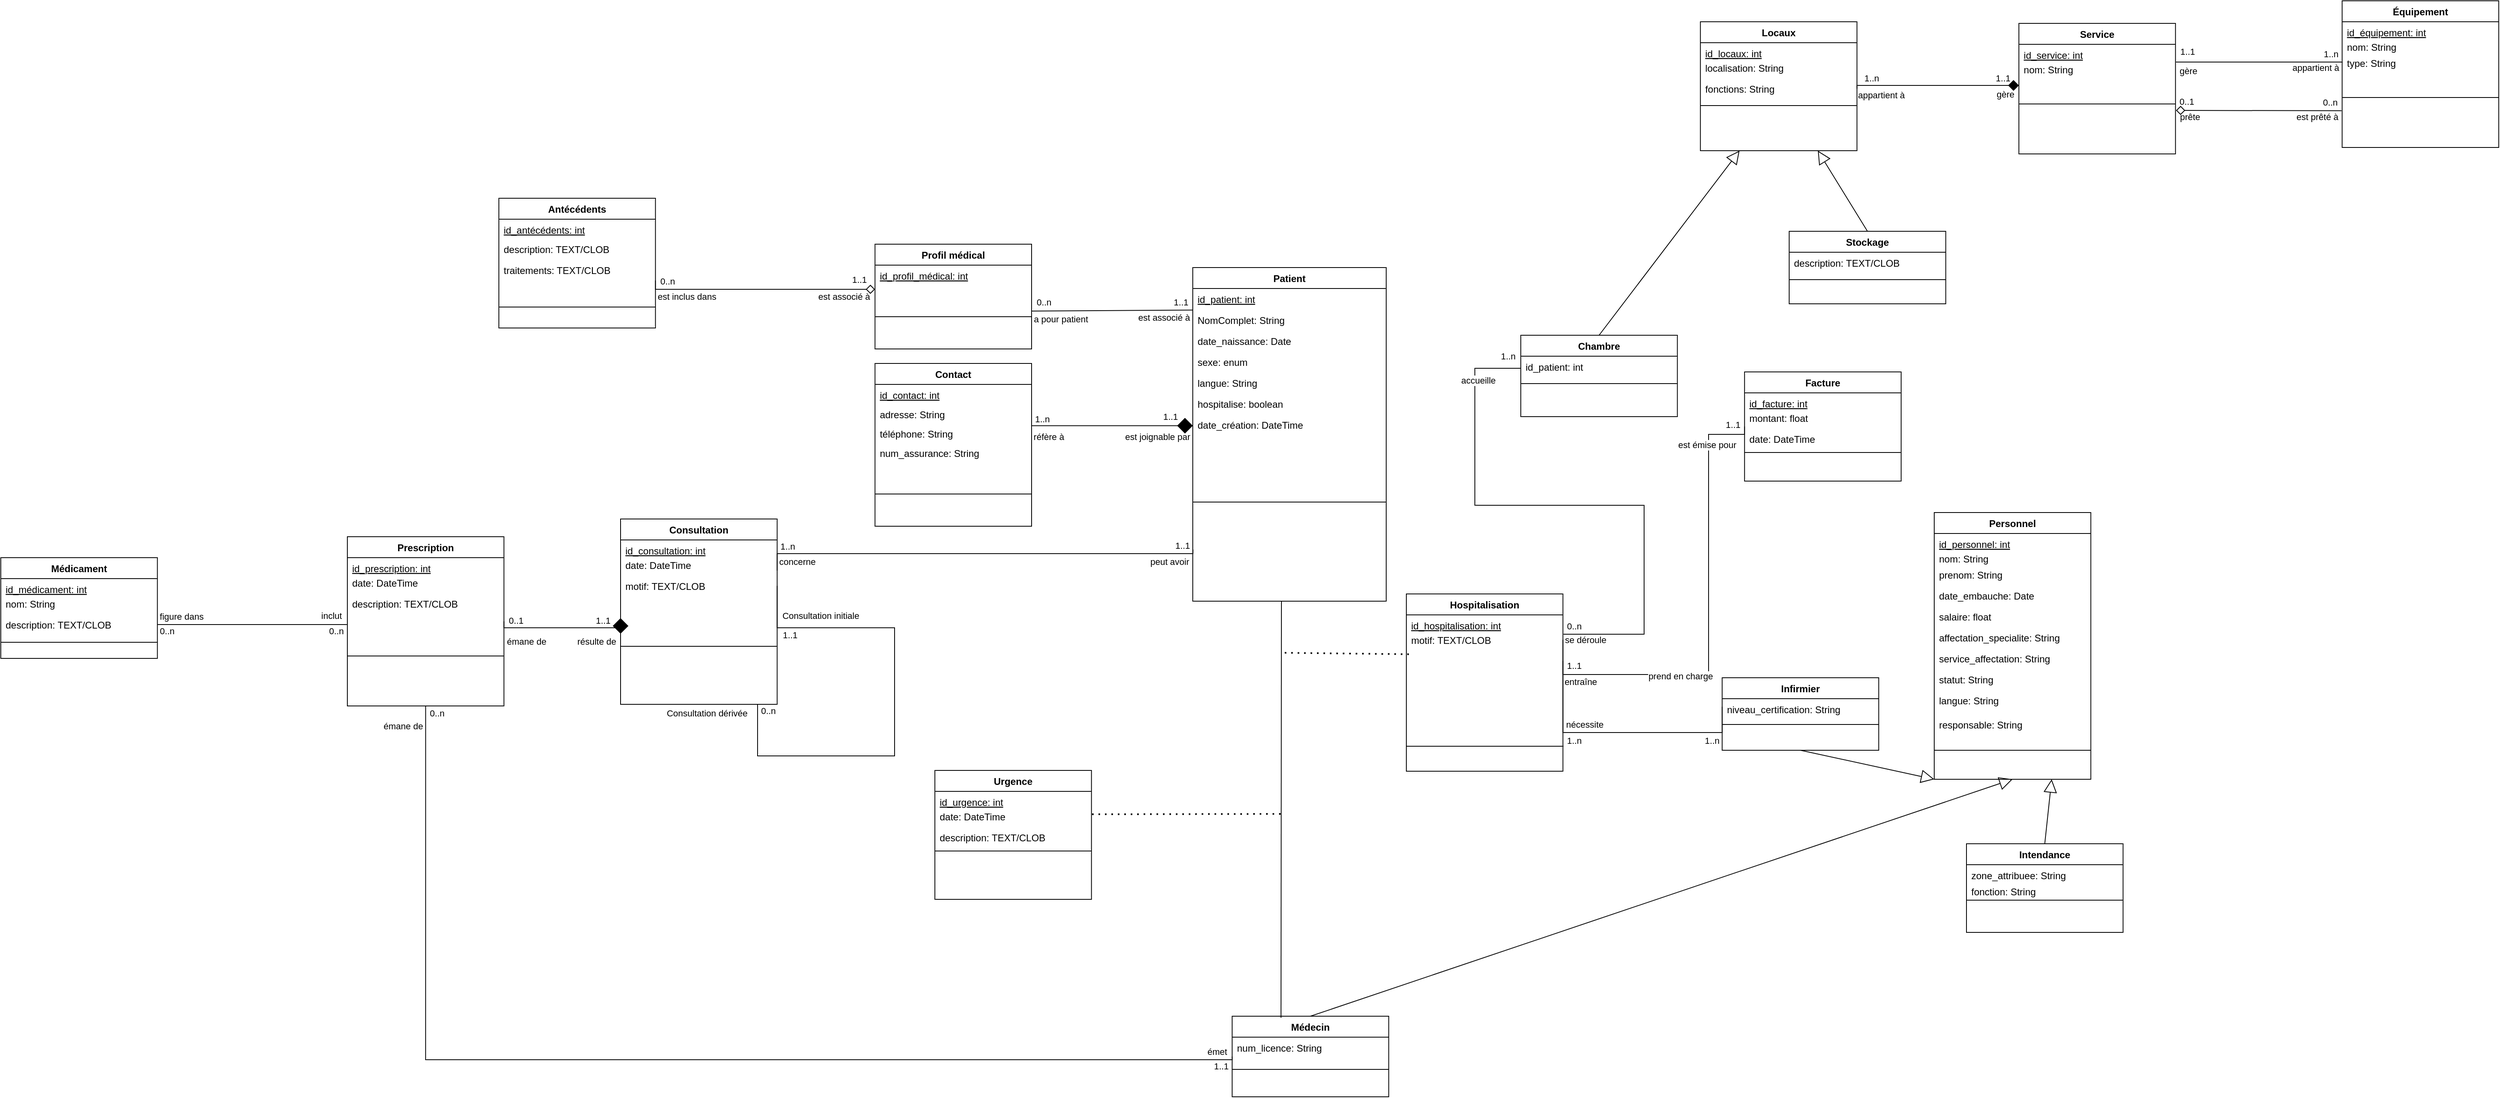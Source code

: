 <mxfile version="27.0.5" pages="2">
  <diagram id="6Sm_0GnPmlF0oke3MPKw" name="diagramme_classe">
    <mxGraphModel dx="3384" dy="1540" grid="1" gridSize="10" guides="1" tooltips="1" connect="1" arrows="1" fold="1" page="1" pageScale="1" pageWidth="1169" pageHeight="827" math="0" shadow="0">
      <root>
        <mxCell id="0" />
        <mxCell id="1" parent="0" />
        <mxCell id="fSSnkKhONHnSPeiWQdq9-19" value="Patient" style="swimlane;fontStyle=1;align=center;verticalAlign=top;childLayout=stackLayout;horizontal=1;startSize=26;horizontalStack=0;resizeParent=1;resizeLast=0;collapsible=1;marginBottom=0;rounded=0;shadow=0;strokeWidth=1;" parent="1" vertex="1">
          <mxGeometry x="80" y="295" width="240" height="414" as="geometry">
            <mxRectangle x="550" y="140" width="160" height="26" as="alternateBounds" />
          </mxGeometry>
        </mxCell>
        <mxCell id="fSSnkKhONHnSPeiWQdq9-20" value="id_patient: int" style="text;align=left;verticalAlign=top;spacingLeft=4;spacingRight=4;overflow=hidden;rotatable=0;points=[[0,0.5],[1,0.5]];portConstraint=eastwest;fontStyle=4" parent="fSSnkKhONHnSPeiWQdq9-19" vertex="1">
          <mxGeometry y="26" width="240" height="26" as="geometry" />
        </mxCell>
        <mxCell id="fSSnkKhONHnSPeiWQdq9-21" value="NomComplet: String" style="text;strokeColor=none;fillColor=none;align=left;verticalAlign=top;spacingLeft=4;spacingRight=4;overflow=hidden;rotatable=0;points=[[0,0.5],[1,0.5]];portConstraint=eastwest;whiteSpace=wrap;html=1;" parent="fSSnkKhONHnSPeiWQdq9-19" vertex="1">
          <mxGeometry y="52" width="240" height="26" as="geometry" />
        </mxCell>
        <mxCell id="fSSnkKhONHnSPeiWQdq9-23" value="date_naissance: Date" style="text;strokeColor=none;fillColor=none;align=left;verticalAlign=top;spacingLeft=4;spacingRight=4;overflow=hidden;rotatable=0;points=[[0,0.5],[1,0.5]];portConstraint=eastwest;whiteSpace=wrap;html=1;" parent="fSSnkKhONHnSPeiWQdq9-19" vertex="1">
          <mxGeometry y="78" width="240" height="26" as="geometry" />
        </mxCell>
        <mxCell id="LIPTSqcopBgNWa-e8DmY-1" value="sexe: enum" style="text;strokeColor=none;fillColor=none;align=left;verticalAlign=top;spacingLeft=4;spacingRight=4;overflow=hidden;rotatable=0;points=[[0,0.5],[1,0.5]];portConstraint=eastwest;whiteSpace=wrap;html=1;" parent="fSSnkKhONHnSPeiWQdq9-19" vertex="1">
          <mxGeometry y="104" width="240" height="26" as="geometry" />
        </mxCell>
        <mxCell id="Liz70xh0E30Ar9lDT0JQ-2" value="langue: String" style="text;align=left;verticalAlign=top;spacingLeft=4;spacingRight=4;overflow=hidden;rotatable=0;points=[[0,0.5],[1,0.5]];portConstraint=eastwest;rounded=0;shadow=0;html=0;" parent="fSSnkKhONHnSPeiWQdq9-19" vertex="1">
          <mxGeometry y="130" width="240" height="26" as="geometry" />
        </mxCell>
        <mxCell id="fSSnkKhONHnSPeiWQdq9-28" value="hospitalise: boolean" style="text;align=left;verticalAlign=top;spacingLeft=4;spacingRight=4;overflow=hidden;rotatable=0;points=[[0,0.5],[1,0.5]];portConstraint=eastwest;rounded=0;shadow=0;html=0;" parent="fSSnkKhONHnSPeiWQdq9-19" vertex="1">
          <mxGeometry y="156" width="240" height="26" as="geometry" />
        </mxCell>
        <mxCell id="Liz70xh0E30Ar9lDT0JQ-3" value="date_création: DateTime" style="text;align=left;verticalAlign=top;spacingLeft=4;spacingRight=4;overflow=hidden;rotatable=0;points=[[0,0.5],[1,0.5]];portConstraint=eastwest;rounded=0;shadow=0;html=0;" parent="fSSnkKhONHnSPeiWQdq9-19" vertex="1">
          <mxGeometry y="182" width="240" height="26" as="geometry" />
        </mxCell>
        <mxCell id="fSSnkKhONHnSPeiWQdq9-30" value="" style="line;html=1;strokeWidth=1;align=left;verticalAlign=middle;spacingTop=-1;spacingLeft=3;spacingRight=3;rotatable=0;labelPosition=right;points=[];portConstraint=eastwest;" parent="fSSnkKhONHnSPeiWQdq9-19" vertex="1">
          <mxGeometry y="208" width="240" height="166" as="geometry" />
        </mxCell>
        <mxCell id="fSSnkKhONHnSPeiWQdq9-31" value="Personnel" style="swimlane;fontStyle=1;align=center;verticalAlign=top;childLayout=stackLayout;horizontal=1;startSize=26;horizontalStack=0;resizeParent=1;resizeLast=0;collapsible=1;marginBottom=0;rounded=0;shadow=0;strokeWidth=1;" parent="1" vertex="1">
          <mxGeometry x="1000" y="599" width="194.29" height="331" as="geometry">
            <mxRectangle x="550" y="140" width="160" height="26" as="alternateBounds" />
          </mxGeometry>
        </mxCell>
        <mxCell id="fSSnkKhONHnSPeiWQdq9-40" value="id_personnel: int" style="text;align=left;verticalAlign=top;spacingLeft=4;spacingRight=4;overflow=hidden;rotatable=0;points=[[0,0.5],[1,0.5]];portConstraint=eastwest;rounded=0;shadow=0;html=0;fontStyle=4" parent="fSSnkKhONHnSPeiWQdq9-31" vertex="1">
          <mxGeometry y="26" width="194.29" height="18" as="geometry" />
        </mxCell>
        <mxCell id="WtJijDYXJvBTnk_VOGE1-14" value="nom: String" style="text;align=left;verticalAlign=top;spacingLeft=4;spacingRight=4;overflow=hidden;rotatable=0;points=[[0,0.5],[1,0.5]];portConstraint=eastwest;rounded=0;shadow=0;html=0;" parent="fSSnkKhONHnSPeiWQdq9-31" vertex="1">
          <mxGeometry y="44" width="194.29" height="20" as="geometry" />
        </mxCell>
        <mxCell id="WtJijDYXJvBTnk_VOGE1-13" value="prenom: String" style="text;align=left;verticalAlign=top;spacingLeft=4;spacingRight=4;overflow=hidden;rotatable=0;points=[[0,0.5],[1,0.5]];portConstraint=eastwest;rounded=0;shadow=0;html=0;" parent="fSSnkKhONHnSPeiWQdq9-31" vertex="1">
          <mxGeometry y="64" width="194.29" height="26" as="geometry" />
        </mxCell>
        <mxCell id="WtJijDYXJvBTnk_VOGE1-12" value="date_embauche: Date" style="text;align=left;verticalAlign=top;spacingLeft=4;spacingRight=4;overflow=hidden;rotatable=0;points=[[0,0.5],[1,0.5]];portConstraint=eastwest;rounded=0;shadow=0;html=0;" parent="fSSnkKhONHnSPeiWQdq9-31" vertex="1">
          <mxGeometry y="90" width="194.29" height="26" as="geometry" />
        </mxCell>
        <mxCell id="WtJijDYXJvBTnk_VOGE1-11" value="salaire: float" style="text;align=left;verticalAlign=top;spacingLeft=4;spacingRight=4;overflow=hidden;rotatable=0;points=[[0,0.5],[1,0.5]];portConstraint=eastwest;rounded=0;shadow=0;html=0;" parent="fSSnkKhONHnSPeiWQdq9-31" vertex="1">
          <mxGeometry y="116" width="194.29" height="26" as="geometry" />
        </mxCell>
        <mxCell id="WtJijDYXJvBTnk_VOGE1-10" value="affectation_specialite: String" style="text;align=left;verticalAlign=top;spacingLeft=4;spacingRight=4;overflow=hidden;rotatable=0;points=[[0,0.5],[1,0.5]];portConstraint=eastwest;rounded=0;shadow=0;html=0;" parent="fSSnkKhONHnSPeiWQdq9-31" vertex="1">
          <mxGeometry y="142" width="194.29" height="26" as="geometry" />
        </mxCell>
        <mxCell id="WtJijDYXJvBTnk_VOGE1-9" value="service_affectation: String" style="text;align=left;verticalAlign=top;spacingLeft=4;spacingRight=4;overflow=hidden;rotatable=0;points=[[0,0.5],[1,0.5]];portConstraint=eastwest;rounded=0;shadow=0;html=0;" parent="fSSnkKhONHnSPeiWQdq9-31" vertex="1">
          <mxGeometry y="168" width="194.29" height="26" as="geometry" />
        </mxCell>
        <mxCell id="OWp6cQi3-IxgY9qEHowN-1" value="statut: String" style="text;align=left;verticalAlign=top;spacingLeft=4;spacingRight=4;overflow=hidden;rotatable=0;points=[[0,0.5],[1,0.5]];portConstraint=eastwest;rounded=0;shadow=0;html=0;" parent="fSSnkKhONHnSPeiWQdq9-31" vertex="1">
          <mxGeometry y="194" width="194.29" height="26" as="geometry" />
        </mxCell>
        <mxCell id="Liz70xh0E30Ar9lDT0JQ-13" value="langue: String" style="text;align=left;verticalAlign=top;spacingLeft=4;spacingRight=4;overflow=hidden;rotatable=0;points=[[0,0.5],[1,0.5]];portConstraint=eastwest;rounded=0;shadow=0;html=0;" parent="fSSnkKhONHnSPeiWQdq9-31" vertex="1">
          <mxGeometry y="220" width="194.29" height="30" as="geometry" />
        </mxCell>
        <mxCell id="Liz70xh0E30Ar9lDT0JQ-14" value="responsable: String" style="text;align=left;verticalAlign=top;spacingLeft=4;spacingRight=4;overflow=hidden;rotatable=0;points=[[0,0.5],[1,0.5]];portConstraint=eastwest;rounded=0;shadow=0;html=0;" parent="fSSnkKhONHnSPeiWQdq9-31" vertex="1">
          <mxGeometry y="250" width="194.29" height="30" as="geometry" />
        </mxCell>
        <mxCell id="fSSnkKhONHnSPeiWQdq9-42" value="" style="line;html=1;strokeWidth=1;align=left;verticalAlign=middle;spacingTop=-1;spacingLeft=3;spacingRight=3;rotatable=0;labelPosition=right;points=[];portConstraint=eastwest;" parent="fSSnkKhONHnSPeiWQdq9-31" vertex="1">
          <mxGeometry y="280" width="194.29" height="30" as="geometry" />
        </mxCell>
        <mxCell id="o44cOPp-4JualUAl15hT-10" style="edgeStyle=orthogonalEdgeStyle;rounded=0;orthogonalLoop=1;jettySize=auto;html=1;exitX=0;exitY=0.5;exitDx=0;exitDy=0;entryX=0.5;entryY=1;entryDx=0;entryDy=0;endArrow=none;startFill=0;" parent="1" source="4HMBv36Nge665kwI8IaE-1" target="Liz70xh0E30Ar9lDT0JQ-55" edge="1">
          <mxGeometry relative="1" as="geometry">
            <Array as="points">
              <mxPoint x="129" y="1278" />
              <mxPoint x="-872" y="1278" />
            </Array>
          </mxGeometry>
        </mxCell>
        <mxCell id="o44cOPp-4JualUAl15hT-17" value="émane de" style="edgeLabel;html=1;align=center;verticalAlign=middle;resizable=0;points=[];" parent="o44cOPp-4JualUAl15hT-10" vertex="1" connectable="0">
          <mxGeometry x="0.819" relative="1" as="geometry">
            <mxPoint x="-28" y="-106" as="offset" />
          </mxGeometry>
        </mxCell>
        <mxCell id="4HMBv36Nge665kwI8IaE-1" value="Médecin" style="swimlane;fontStyle=1;align=center;verticalAlign=top;childLayout=stackLayout;horizontal=1;startSize=26;horizontalStack=0;resizeParent=1;resizeLast=0;collapsible=1;marginBottom=0;rounded=0;shadow=0;strokeWidth=1;" parent="1" vertex="1">
          <mxGeometry x="128.85" y="1224" width="194.29" height="100" as="geometry">
            <mxRectangle x="550" y="140" width="160" height="26" as="alternateBounds" />
          </mxGeometry>
        </mxCell>
        <mxCell id="4HMBv36Nge665kwI8IaE-4" value="num_licence: String" style="text;align=left;verticalAlign=top;spacingLeft=4;spacingRight=4;overflow=hidden;rotatable=0;points=[[0,0.5],[1,0.5]];portConstraint=eastwest;rounded=0;shadow=0;html=0;" parent="4HMBv36Nge665kwI8IaE-1" vertex="1">
          <mxGeometry y="26" width="194.29" height="26" as="geometry" />
        </mxCell>
        <mxCell id="4HMBv36Nge665kwI8IaE-9" value="" style="line;html=1;strokeWidth=1;align=left;verticalAlign=middle;spacingTop=-1;spacingLeft=3;spacingRight=3;rotatable=0;labelPosition=right;points=[];portConstraint=eastwest;" parent="4HMBv36Nge665kwI8IaE-1" vertex="1">
          <mxGeometry y="52" width="194.29" height="28" as="geometry" />
        </mxCell>
        <mxCell id="VJPBG330XnQBzx9i4Lb_-1" value="" style="html=1;verticalAlign=bottom;endArrow=block;curved=0;rounded=0;exitX=0.5;exitY=0;exitDx=0;exitDy=0;endFill=0;strokeWidth=1;jumpSize=10;fontSize=10;endSize=14;entryX=0.5;entryY=1;entryDx=0;entryDy=0;" parent="1" source="4HMBv36Nge665kwI8IaE-1" target="fSSnkKhONHnSPeiWQdq9-31" edge="1">
          <mxGeometry width="80" relative="1" as="geometry">
            <mxPoint x="630" y="1084" as="sourcePoint" />
            <mxPoint x="1110" y="939" as="targetPoint" />
          </mxGeometry>
        </mxCell>
        <mxCell id="BcY6Sn8Lkc4OsGFnqYsF-2" value="Infirmier" style="swimlane;fontStyle=1;align=center;verticalAlign=top;childLayout=stackLayout;horizontal=1;startSize=26;horizontalStack=0;resizeParent=1;resizeLast=0;collapsible=1;marginBottom=0;rounded=0;shadow=0;strokeWidth=1;" parent="1" vertex="1">
          <mxGeometry x="736.85" y="804" width="194.29" height="90" as="geometry">
            <mxRectangle x="550" y="140" width="160" height="26" as="alternateBounds" />
          </mxGeometry>
        </mxCell>
        <mxCell id="BcY6Sn8Lkc4OsGFnqYsF-4" value="niveau_certification: String" style="text;align=left;verticalAlign=top;spacingLeft=4;spacingRight=4;overflow=hidden;rotatable=0;points=[[0,0.5],[1,0.5]];portConstraint=eastwest;rounded=0;shadow=0;html=0;" parent="BcY6Sn8Lkc4OsGFnqYsF-2" vertex="1">
          <mxGeometry y="26" width="194.29" height="20" as="geometry" />
        </mxCell>
        <mxCell id="BcY6Sn8Lkc4OsGFnqYsF-6" value="" style="line;html=1;strokeWidth=1;align=left;verticalAlign=middle;spacingTop=-1;spacingLeft=3;spacingRight=3;rotatable=0;labelPosition=right;points=[];portConstraint=eastwest;" parent="BcY6Sn8Lkc4OsGFnqYsF-2" vertex="1">
          <mxGeometry y="46" width="194.29" height="24" as="geometry" />
        </mxCell>
        <mxCell id="BcY6Sn8Lkc4OsGFnqYsF-7" value="" style="html=1;verticalAlign=bottom;endArrow=block;curved=0;rounded=0;exitX=0.5;exitY=1;exitDx=0;exitDy=0;endFill=0;strokeWidth=1;jumpSize=10;fontSize=10;endSize=14;entryX=0;entryY=1;entryDx=0;entryDy=0;" parent="1" source="BcY6Sn8Lkc4OsGFnqYsF-2" target="fSSnkKhONHnSPeiWQdq9-31" edge="1">
          <mxGeometry width="80" relative="1" as="geometry">
            <mxPoint x="757" y="1064" as="sourcePoint" />
            <mxPoint x="930" y="939" as="targetPoint" />
          </mxGeometry>
        </mxCell>
        <mxCell id="eylT0aVJR5v2lH_k7m9G-1" value="Intendance" style="swimlane;fontStyle=1;align=center;verticalAlign=top;childLayout=stackLayout;horizontal=1;startSize=26;horizontalStack=0;resizeParent=1;resizeLast=0;collapsible=1;marginBottom=0;rounded=0;shadow=0;strokeWidth=1;" parent="1" vertex="1">
          <mxGeometry x="1040" y="1010" width="194.29" height="110" as="geometry">
            <mxRectangle x="550" y="140" width="160" height="26" as="alternateBounds" />
          </mxGeometry>
        </mxCell>
        <mxCell id="eylT0aVJR5v2lH_k7m9G-3" value="zone_attribuee: String" style="text;align=left;verticalAlign=top;spacingLeft=4;spacingRight=4;overflow=hidden;rotatable=0;points=[[0,0.5],[1,0.5]];portConstraint=eastwest;rounded=0;shadow=0;html=0;" parent="eylT0aVJR5v2lH_k7m9G-1" vertex="1">
          <mxGeometry y="26" width="194.29" height="20" as="geometry" />
        </mxCell>
        <mxCell id="OWp6cQi3-IxgY9qEHowN-2" value="fonction: String" style="text;align=left;verticalAlign=top;spacingLeft=4;spacingRight=4;overflow=hidden;rotatable=0;points=[[0,0.5],[1,0.5]];portConstraint=eastwest;rounded=0;shadow=0;html=0;" parent="eylT0aVJR5v2lH_k7m9G-1" vertex="1">
          <mxGeometry y="46" width="194.29" height="20" as="geometry" />
        </mxCell>
        <mxCell id="eylT0aVJR5v2lH_k7m9G-5" value="" style="line;html=1;strokeWidth=1;align=left;verticalAlign=middle;spacingTop=-1;spacingLeft=3;spacingRight=3;rotatable=0;labelPosition=right;points=[];portConstraint=eastwest;" parent="eylT0aVJR5v2lH_k7m9G-1" vertex="1">
          <mxGeometry y="66" width="194.29" height="8" as="geometry" />
        </mxCell>
        <mxCell id="Liz70xh0E30Ar9lDT0JQ-4" value="Profil médical" style="swimlane;fontStyle=1;align=center;verticalAlign=top;childLayout=stackLayout;horizontal=1;startSize=26;horizontalStack=0;resizeParent=1;resizeLast=0;collapsible=1;marginBottom=0;rounded=0;shadow=0;strokeWidth=1;" parent="1" vertex="1">
          <mxGeometry x="-314.29" y="266" width="194.29" height="130" as="geometry">
            <mxRectangle x="550" y="140" width="160" height="26" as="alternateBounds" />
          </mxGeometry>
        </mxCell>
        <mxCell id="Liz70xh0E30Ar9lDT0JQ-5" value="id_profil_médical: int" style="text;align=left;verticalAlign=top;spacingLeft=4;spacingRight=4;overflow=hidden;rotatable=0;points=[[0,0.5],[1,0.5]];portConstraint=eastwest;rounded=0;shadow=0;html=0;fontStyle=4;fontFamily=Helvetica;fontSize=12;fontColor=default;" parent="Liz70xh0E30Ar9lDT0JQ-4" vertex="1">
          <mxGeometry y="26" width="194.29" height="24" as="geometry" />
        </mxCell>
        <mxCell id="Liz70xh0E30Ar9lDT0JQ-7" value="" style="line;html=1;strokeWidth=1;align=left;verticalAlign=middle;spacingTop=-1;spacingLeft=3;spacingRight=3;rotatable=0;labelPosition=right;points=[];portConstraint=eastwest;" parent="Liz70xh0E30Ar9lDT0JQ-4" vertex="1">
          <mxGeometry y="50" width="194.29" height="80" as="geometry" />
        </mxCell>
        <mxCell id="Liz70xh0E30Ar9lDT0JQ-15" value="Chambre" style="swimlane;fontStyle=1;align=center;verticalAlign=top;childLayout=stackLayout;horizontal=1;startSize=26;horizontalStack=0;resizeParent=1;resizeLast=0;collapsible=1;marginBottom=0;rounded=0;shadow=0;strokeWidth=1;" parent="1" vertex="1">
          <mxGeometry x="487" y="379" width="194.29" height="101" as="geometry">
            <mxRectangle x="550" y="140" width="160" height="26" as="alternateBounds" />
          </mxGeometry>
        </mxCell>
        <mxCell id="Liz70xh0E30Ar9lDT0JQ-19" value="id_patient: int" style="text;align=left;verticalAlign=top;spacingLeft=4;spacingRight=4;overflow=hidden;rotatable=0;points=[[0,0.5],[1,0.5]];portConstraint=eastwest;rounded=0;shadow=0;html=0;" parent="Liz70xh0E30Ar9lDT0JQ-15" vertex="1">
          <mxGeometry y="26" width="194.29" height="26" as="geometry" />
        </mxCell>
        <mxCell id="Liz70xh0E30Ar9lDT0JQ-22" value="" style="line;html=1;strokeWidth=1;align=left;verticalAlign=middle;spacingTop=-1;spacingLeft=3;spacingRight=3;rotatable=0;labelPosition=right;points=[];portConstraint=eastwest;" parent="Liz70xh0E30Ar9lDT0JQ-15" vertex="1">
          <mxGeometry y="52" width="194.29" height="16" as="geometry" />
        </mxCell>
        <mxCell id="Liz70xh0E30Ar9lDT0JQ-23" value="Service" style="swimlane;fontStyle=1;align=center;verticalAlign=top;childLayout=stackLayout;horizontal=1;startSize=26;horizontalStack=0;resizeParent=1;resizeLast=0;collapsible=1;marginBottom=0;rounded=0;shadow=0;strokeWidth=1;" parent="1" vertex="1">
          <mxGeometry x="1105.05" y="-8" width="194.29" height="162" as="geometry">
            <mxRectangle x="550" y="140" width="160" height="26" as="alternateBounds" />
          </mxGeometry>
        </mxCell>
        <mxCell id="Liz70xh0E30Ar9lDT0JQ-24" value="id_service: int" style="text;align=left;verticalAlign=top;spacingLeft=4;spacingRight=4;overflow=hidden;rotatable=0;points=[[0,0.5],[1,0.5]];portConstraint=eastwest;rounded=0;shadow=0;html=0;fontStyle=4" parent="Liz70xh0E30Ar9lDT0JQ-23" vertex="1">
          <mxGeometry y="26" width="194.29" height="18" as="geometry" />
        </mxCell>
        <mxCell id="Liz70xh0E30Ar9lDT0JQ-25" value="nom: String" style="text;align=left;verticalAlign=top;spacingLeft=4;spacingRight=4;overflow=hidden;rotatable=0;points=[[0,0.5],[1,0.5]];portConstraint=eastwest;rounded=0;shadow=0;html=0;" parent="Liz70xh0E30Ar9lDT0JQ-23" vertex="1">
          <mxGeometry y="44" width="194.29" height="20" as="geometry" />
        </mxCell>
        <mxCell id="Liz70xh0E30Ar9lDT0JQ-30" value="" style="line;html=1;strokeWidth=1;align=left;verticalAlign=middle;spacingTop=-1;spacingLeft=3;spacingRight=3;rotatable=0;labelPosition=right;points=[];portConstraint=eastwest;" parent="Liz70xh0E30Ar9lDT0JQ-23" vertex="1">
          <mxGeometry y="64" width="194.29" height="72" as="geometry" />
        </mxCell>
        <mxCell id="Liz70xh0E30Ar9lDT0JQ-31" value="Équipement" style="swimlane;fontStyle=1;align=center;verticalAlign=top;childLayout=stackLayout;horizontal=1;startSize=26;horizontalStack=0;resizeParent=1;resizeLast=0;collapsible=1;marginBottom=0;rounded=0;shadow=0;strokeWidth=1;" parent="1" vertex="1">
          <mxGeometry x="1506.13" y="-36" width="194.29" height="182" as="geometry">
            <mxRectangle x="550" y="140" width="160" height="26" as="alternateBounds" />
          </mxGeometry>
        </mxCell>
        <mxCell id="Liz70xh0E30Ar9lDT0JQ-32" value="id_équipement: int" style="text;align=left;verticalAlign=top;spacingLeft=4;spacingRight=4;overflow=hidden;rotatable=0;points=[[0,0.5],[1,0.5]];portConstraint=eastwest;rounded=0;shadow=0;html=0;fontStyle=4" parent="Liz70xh0E30Ar9lDT0JQ-31" vertex="1">
          <mxGeometry y="26" width="194.29" height="18" as="geometry" />
        </mxCell>
        <mxCell id="Liz70xh0E30Ar9lDT0JQ-33" value="nom: String" style="text;align=left;verticalAlign=top;spacingLeft=4;spacingRight=4;overflow=hidden;rotatable=0;points=[[0,0.5],[1,0.5]];portConstraint=eastwest;rounded=0;shadow=0;html=0;" parent="Liz70xh0E30Ar9lDT0JQ-31" vertex="1">
          <mxGeometry y="44" width="194.29" height="20" as="geometry" />
        </mxCell>
        <mxCell id="Liz70xh0E30Ar9lDT0JQ-34" value="type: String" style="text;align=left;verticalAlign=top;spacingLeft=4;spacingRight=4;overflow=hidden;rotatable=0;points=[[0,0.5],[1,0.5]];portConstraint=eastwest;rounded=0;shadow=0;html=0;" parent="Liz70xh0E30Ar9lDT0JQ-31" vertex="1">
          <mxGeometry y="64" width="194.29" height="26" as="geometry" />
        </mxCell>
        <mxCell id="Liz70xh0E30Ar9lDT0JQ-38" value="" style="line;html=1;strokeWidth=1;align=left;verticalAlign=middle;spacingTop=-1;spacingLeft=3;spacingRight=3;rotatable=0;labelPosition=right;points=[];portConstraint=eastwest;" parent="Liz70xh0E30Ar9lDT0JQ-31" vertex="1">
          <mxGeometry y="90" width="194.29" height="60" as="geometry" />
        </mxCell>
        <mxCell id="Liz70xh0E30Ar9lDT0JQ-47" value="Hospitalisation" style="swimlane;fontStyle=1;align=center;verticalAlign=top;childLayout=stackLayout;horizontal=1;startSize=26;horizontalStack=0;resizeParent=1;resizeLast=0;collapsible=1;marginBottom=0;rounded=0;shadow=0;strokeWidth=1;" parent="1" vertex="1">
          <mxGeometry x="345" y="700" width="194.29" height="220" as="geometry">
            <mxRectangle x="550" y="140" width="160" height="26" as="alternateBounds" />
          </mxGeometry>
        </mxCell>
        <mxCell id="Liz70xh0E30Ar9lDT0JQ-48" value="id_hospitalisation: int" style="text;align=left;verticalAlign=top;spacingLeft=4;spacingRight=4;overflow=hidden;rotatable=0;points=[[0,0.5],[1,0.5]];portConstraint=eastwest;rounded=0;shadow=0;html=0;fontStyle=4" parent="Liz70xh0E30Ar9lDT0JQ-47" vertex="1">
          <mxGeometry y="26" width="194.29" height="18" as="geometry" />
        </mxCell>
        <mxCell id="Liz70xh0E30Ar9lDT0JQ-51" value="motif: TEXT/CLOB" style="text;align=left;verticalAlign=top;spacingLeft=4;spacingRight=4;overflow=hidden;rotatable=0;points=[[0,0.5],[1,0.5]];portConstraint=eastwest;rounded=0;shadow=0;html=0;" parent="Liz70xh0E30Ar9lDT0JQ-47" vertex="1">
          <mxGeometry y="44" width="194.29" height="26" as="geometry" />
        </mxCell>
        <mxCell id="_ER0I4ydUNnLppPdNXpL-8" value="" style="endArrow=none;html=1;rounded=0;exitX=0;exitY=0.75;exitDx=0;exitDy=0;" edge="1" parent="Liz70xh0E30Ar9lDT0JQ-47">
          <mxGeometry width="50" height="50" relative="1" as="geometry">
            <mxPoint y="189" as="sourcePoint" />
            <mxPoint x="195" y="189" as="targetPoint" />
          </mxGeometry>
        </mxCell>
        <mxCell id="o44cOPp-4JualUAl15hT-55" style="edgeStyle=orthogonalEdgeStyle;rounded=0;orthogonalLoop=1;jettySize=auto;html=1;exitX=1;exitY=0.5;exitDx=0;exitDy=0;endArrow=diamond;endFill=1;endSize=17;" parent="1" source="Liz70xh0E30Ar9lDT0JQ-55" edge="1">
          <mxGeometry relative="1" as="geometry">
            <Array as="points">
              <mxPoint x="-775" y="742" />
            </Array>
            <mxPoint x="-630" y="730" as="targetPoint" />
          </mxGeometry>
        </mxCell>
        <mxCell id="o44cOPp-4JualUAl15hT-57" value="résulte de" style="edgeLabel;html=1;align=center;verticalAlign=middle;resizable=0;points=[];" parent="o44cOPp-4JualUAl15hT-55" vertex="1" connectable="0">
          <mxGeometry x="0.8" y="2" relative="1" as="geometry">
            <mxPoint x="-26" y="19" as="offset" />
          </mxGeometry>
        </mxCell>
        <mxCell id="o44cOPp-4JualUAl15hT-59" value="0..1" style="edgeLabel;html=1;align=center;verticalAlign=middle;resizable=0;points=[];" parent="o44cOPp-4JualUAl15hT-55" vertex="1" connectable="0">
          <mxGeometry x="-0.706" y="3" relative="1" as="geometry">
            <mxPoint x="-2" y="-6" as="offset" />
          </mxGeometry>
        </mxCell>
        <mxCell id="Liz70xh0E30Ar9lDT0JQ-55" value="Prescription" style="swimlane;fontStyle=1;align=center;verticalAlign=top;childLayout=stackLayout;horizontal=1;startSize=26;horizontalStack=0;resizeParent=1;resizeLast=0;collapsible=1;marginBottom=0;rounded=0;shadow=0;strokeWidth=1;" parent="1" vertex="1">
          <mxGeometry x="-969" y="629" width="194.29" height="210" as="geometry">
            <mxRectangle x="550" y="140" width="160" height="26" as="alternateBounds" />
          </mxGeometry>
        </mxCell>
        <mxCell id="Liz70xh0E30Ar9lDT0JQ-56" value="id_prescription: int" style="text;align=left;verticalAlign=top;spacingLeft=4;spacingRight=4;overflow=hidden;rotatable=0;points=[[0,0.5],[1,0.5]];portConstraint=eastwest;rounded=0;shadow=0;html=0;fontStyle=4" parent="Liz70xh0E30Ar9lDT0JQ-55" vertex="1">
          <mxGeometry y="26" width="194.29" height="18" as="geometry" />
        </mxCell>
        <mxCell id="Liz70xh0E30Ar9lDT0JQ-59" value="date: DateTime" style="text;align=left;verticalAlign=top;spacingLeft=4;spacingRight=4;overflow=hidden;rotatable=0;points=[[0,0.5],[1,0.5]];portConstraint=eastwest;rounded=0;shadow=0;html=0;" parent="Liz70xh0E30Ar9lDT0JQ-55" vertex="1">
          <mxGeometry y="44" width="194.29" height="26" as="geometry" />
        </mxCell>
        <mxCell id="Liz70xh0E30Ar9lDT0JQ-60" value="description: TEXT/CLOB" style="text;align=left;verticalAlign=top;spacingLeft=4;spacingRight=4;overflow=hidden;rotatable=0;points=[[0,0.5],[1,0.5]];portConstraint=eastwest;rounded=0;shadow=0;html=0;" parent="Liz70xh0E30Ar9lDT0JQ-55" vertex="1">
          <mxGeometry y="70" width="194.29" height="26" as="geometry" />
        </mxCell>
        <mxCell id="Liz70xh0E30Ar9lDT0JQ-62" value="" style="line;html=1;strokeWidth=1;align=left;verticalAlign=middle;spacingTop=-1;spacingLeft=3;spacingRight=3;rotatable=0;labelPosition=right;points=[];portConstraint=eastwest;" parent="Liz70xh0E30Ar9lDT0JQ-55" vertex="1">
          <mxGeometry y="96" width="194.29" height="104" as="geometry" />
        </mxCell>
        <mxCell id="Liz70xh0E30Ar9lDT0JQ-63" value="Consultation" style="swimlane;fontStyle=1;align=center;verticalAlign=top;childLayout=stackLayout;horizontal=1;startSize=26;horizontalStack=0;resizeParent=1;resizeLast=0;collapsible=1;marginBottom=0;rounded=0;shadow=0;strokeWidth=1;" parent="1" vertex="1">
          <mxGeometry x="-630" y="607" width="194.29" height="230" as="geometry">
            <mxRectangle x="550" y="140" width="160" height="26" as="alternateBounds" />
          </mxGeometry>
        </mxCell>
        <mxCell id="Liz70xh0E30Ar9lDT0JQ-64" value="id_consultation: int" style="text;align=left;verticalAlign=top;spacingLeft=4;spacingRight=4;overflow=hidden;rotatable=0;points=[[0,0.5],[1,0.5]];portConstraint=eastwest;rounded=0;shadow=0;html=0;fontStyle=4" parent="Liz70xh0E30Ar9lDT0JQ-63" vertex="1">
          <mxGeometry y="26" width="194.29" height="18" as="geometry" />
        </mxCell>
        <mxCell id="Liz70xh0E30Ar9lDT0JQ-67" value="date: DateTime" style="text;align=left;verticalAlign=top;spacingLeft=4;spacingRight=4;overflow=hidden;rotatable=0;points=[[0,0.5],[1,0.5]];portConstraint=eastwest;rounded=0;shadow=0;html=0;" parent="Liz70xh0E30Ar9lDT0JQ-63" vertex="1">
          <mxGeometry y="44" width="194.29" height="26" as="geometry" />
        </mxCell>
        <mxCell id="Liz70xh0E30Ar9lDT0JQ-97" value="motif: TEXT/CLOB" style="text;align=left;verticalAlign=top;spacingLeft=4;spacingRight=4;overflow=hidden;rotatable=0;points=[[0,0.5],[1,0.5]];portConstraint=eastwest;rounded=0;shadow=0;html=0;" parent="Liz70xh0E30Ar9lDT0JQ-63" vertex="1">
          <mxGeometry y="70" width="194.29" height="26" as="geometry" />
        </mxCell>
        <mxCell id="Liz70xh0E30Ar9lDT0JQ-70" value="" style="line;html=1;strokeWidth=1;align=left;verticalAlign=middle;spacingTop=-1;spacingLeft=3;spacingRight=3;rotatable=0;labelPosition=right;points=[];portConstraint=eastwest;" parent="Liz70xh0E30Ar9lDT0JQ-63" vertex="1">
          <mxGeometry y="96" width="194.29" height="124" as="geometry" />
        </mxCell>
        <mxCell id="o44cOPp-4JualUAl15hT-4" style="edgeStyle=orthogonalEdgeStyle;rounded=0;orthogonalLoop=1;jettySize=auto;html=1;exitX=0.5;exitY=1;exitDx=0;exitDy=0;endArrow=none;startFill=0;entryX=1;entryY=0.5;entryDx=0;entryDy=0;" parent="Liz70xh0E30Ar9lDT0JQ-63" source="Liz70xh0E30Ar9lDT0JQ-63" edge="1">
          <mxGeometry relative="1" as="geometry">
            <mxPoint x="194.29" y="83" as="targetPoint" />
            <Array as="points">
              <mxPoint x="170" y="230" />
              <mxPoint x="170" y="294" />
              <mxPoint x="340" y="294" />
              <mxPoint x="340" y="135" />
            </Array>
          </mxGeometry>
        </mxCell>
        <mxCell id="o44cOPp-4JualUAl15hT-11" value="Consultation initiale" style="edgeLabel;html=1;align=center;verticalAlign=middle;resizable=0;points=[];" parent="o44cOPp-4JualUAl15hT-4" vertex="1" connectable="0">
          <mxGeometry x="0.944" y="-1" relative="1" as="geometry">
            <mxPoint x="52" y="18" as="offset" />
          </mxGeometry>
        </mxCell>
        <mxCell id="o44cOPp-4JualUAl15hT-12" value="Consultation dérivée" style="edgeLabel;html=1;align=center;verticalAlign=middle;resizable=0;points=[];" parent="o44cOPp-4JualUAl15hT-4" vertex="1" connectable="0">
          <mxGeometry x="-0.974" y="-1" relative="1" as="geometry">
            <mxPoint x="1" y="10" as="offset" />
          </mxGeometry>
        </mxCell>
        <mxCell id="Liz70xh0E30Ar9lDT0JQ-71" value="Urgence" style="swimlane;fontStyle=1;align=center;verticalAlign=top;childLayout=stackLayout;horizontal=1;startSize=26;horizontalStack=0;resizeParent=1;resizeLast=0;collapsible=1;marginBottom=0;rounded=0;shadow=0;strokeWidth=1;" parent="1" vertex="1">
          <mxGeometry x="-240" y="919" width="194.29" height="160" as="geometry">
            <mxRectangle x="550" y="140" width="160" height="26" as="alternateBounds" />
          </mxGeometry>
        </mxCell>
        <mxCell id="Liz70xh0E30Ar9lDT0JQ-72" value="id_urgence: int" style="text;align=left;verticalAlign=top;spacingLeft=4;spacingRight=4;overflow=hidden;rotatable=0;points=[[0,0.5],[1,0.5]];portConstraint=eastwest;rounded=0;shadow=0;html=0;fontStyle=4" parent="Liz70xh0E30Ar9lDT0JQ-71" vertex="1">
          <mxGeometry y="26" width="194.29" height="18" as="geometry" />
        </mxCell>
        <mxCell id="Liz70xh0E30Ar9lDT0JQ-74" value="date: DateTime" style="text;align=left;verticalAlign=top;spacingLeft=4;spacingRight=4;overflow=hidden;rotatable=0;points=[[0,0.5],[1,0.5]];portConstraint=eastwest;rounded=0;shadow=0;html=0;" parent="Liz70xh0E30Ar9lDT0JQ-71" vertex="1">
          <mxGeometry y="44" width="194.29" height="26" as="geometry" />
        </mxCell>
        <mxCell id="Liz70xh0E30Ar9lDT0JQ-75" value="description: TEXT/CLOB" style="text;align=left;verticalAlign=top;spacingLeft=4;spacingRight=4;overflow=hidden;rotatable=0;points=[[0,0.5],[1,0.5]];portConstraint=eastwest;rounded=0;shadow=0;html=0;" parent="Liz70xh0E30Ar9lDT0JQ-71" vertex="1">
          <mxGeometry y="70" width="194.29" height="26" as="geometry" />
        </mxCell>
        <mxCell id="Liz70xh0E30Ar9lDT0JQ-78" value="" style="line;html=1;strokeWidth=1;align=left;verticalAlign=middle;spacingTop=-1;spacingLeft=3;spacingRight=3;rotatable=0;labelPosition=right;points=[];portConstraint=eastwest;" parent="Liz70xh0E30Ar9lDT0JQ-71" vertex="1">
          <mxGeometry y="96" width="194.29" height="8" as="geometry" />
        </mxCell>
        <mxCell id="Liz70xh0E30Ar9lDT0JQ-79" value="Facture" style="swimlane;fontStyle=1;align=center;verticalAlign=top;childLayout=stackLayout;horizontal=1;startSize=26;horizontalStack=0;resizeParent=1;resizeLast=0;collapsible=1;marginBottom=0;rounded=0;shadow=0;strokeWidth=1;" parent="1" vertex="1">
          <mxGeometry x="764.64" y="424.5" width="194.29" height="135.5" as="geometry">
            <mxRectangle x="550" y="140" width="160" height="26" as="alternateBounds" />
          </mxGeometry>
        </mxCell>
        <mxCell id="Liz70xh0E30Ar9lDT0JQ-80" value="id_facture: int" style="text;align=left;verticalAlign=top;spacingLeft=4;spacingRight=4;overflow=hidden;rotatable=0;points=[[0,0.5],[1,0.5]];portConstraint=eastwest;rounded=0;shadow=0;html=0;fontStyle=4" parent="Liz70xh0E30Ar9lDT0JQ-79" vertex="1">
          <mxGeometry y="26" width="194.29" height="18" as="geometry" />
        </mxCell>
        <mxCell id="Liz70xh0E30Ar9lDT0JQ-82" value="montant: float" style="text;align=left;verticalAlign=top;spacingLeft=4;spacingRight=4;overflow=hidden;rotatable=0;points=[[0,0.5],[1,0.5]];portConstraint=eastwest;rounded=0;shadow=0;html=0;" parent="Liz70xh0E30Ar9lDT0JQ-79" vertex="1">
          <mxGeometry y="44" width="194.29" height="26" as="geometry" />
        </mxCell>
        <mxCell id="Liz70xh0E30Ar9lDT0JQ-83" value="date: DateTime" style="text;align=left;verticalAlign=top;spacingLeft=4;spacingRight=4;overflow=hidden;rotatable=0;points=[[0,0.5],[1,0.5]];portConstraint=eastwest;rounded=0;shadow=0;html=0;" parent="Liz70xh0E30Ar9lDT0JQ-79" vertex="1">
          <mxGeometry y="70" width="194.29" height="26" as="geometry" />
        </mxCell>
        <mxCell id="Liz70xh0E30Ar9lDT0JQ-86" value="" style="line;html=1;strokeWidth=1;align=left;verticalAlign=middle;spacingTop=-1;spacingLeft=3;spacingRight=3;rotatable=0;labelPosition=right;points=[];portConstraint=eastwest;" parent="Liz70xh0E30Ar9lDT0JQ-79" vertex="1">
          <mxGeometry y="96" width="194.29" height="8" as="geometry" />
        </mxCell>
        <mxCell id="Liz70xh0E30Ar9lDT0JQ-87" value="Médicament" style="swimlane;fontStyle=1;align=center;verticalAlign=top;childLayout=stackLayout;horizontal=1;startSize=26;horizontalStack=0;resizeParent=1;resizeLast=0;collapsible=1;marginBottom=0;rounded=0;shadow=0;strokeWidth=1;" parent="1" vertex="1">
          <mxGeometry x="-1399" y="655" width="194.29" height="125" as="geometry">
            <mxRectangle x="550" y="140" width="160" height="26" as="alternateBounds" />
          </mxGeometry>
        </mxCell>
        <mxCell id="Liz70xh0E30Ar9lDT0JQ-88" value="id_médicament: int" style="text;align=left;verticalAlign=top;spacingLeft=4;spacingRight=4;overflow=hidden;rotatable=0;points=[[0,0.5],[1,0.5]];portConstraint=eastwest;rounded=0;shadow=0;html=0;fontStyle=4" parent="Liz70xh0E30Ar9lDT0JQ-87" vertex="1">
          <mxGeometry y="26" width="194.29" height="18" as="geometry" />
        </mxCell>
        <mxCell id="Liz70xh0E30Ar9lDT0JQ-89" value="nom: String" style="text;align=left;verticalAlign=top;spacingLeft=4;spacingRight=4;overflow=hidden;rotatable=0;points=[[0,0.5],[1,0.5]];portConstraint=eastwest;rounded=0;shadow=0;html=0;" parent="Liz70xh0E30Ar9lDT0JQ-87" vertex="1">
          <mxGeometry y="44" width="194.29" height="26" as="geometry" />
        </mxCell>
        <mxCell id="Liz70xh0E30Ar9lDT0JQ-90" value="description: TEXT/CLOB" style="text;align=left;verticalAlign=top;spacingLeft=4;spacingRight=4;overflow=hidden;rotatable=0;points=[[0,0.5],[1,0.5]];portConstraint=eastwest;rounded=0;shadow=0;html=0;" parent="Liz70xh0E30Ar9lDT0JQ-87" vertex="1">
          <mxGeometry y="70" width="194.29" height="26" as="geometry" />
        </mxCell>
        <mxCell id="Liz70xh0E30Ar9lDT0JQ-94" value="" style="line;html=1;strokeWidth=1;align=left;verticalAlign=middle;spacingTop=-1;spacingLeft=3;spacingRight=3;rotatable=0;labelPosition=right;points=[];portConstraint=eastwest;" parent="Liz70xh0E30Ar9lDT0JQ-87" vertex="1">
          <mxGeometry y="96" width="194.29" height="18" as="geometry" />
        </mxCell>
        <mxCell id="7mnhMrXWLqBICXK2y1j6-3" value="" style="html=1;verticalAlign=bottom;endArrow=block;curved=0;rounded=0;exitX=0.5;exitY=0;exitDx=0;exitDy=0;endFill=0;strokeWidth=1;jumpSize=10;fontSize=10;endSize=14;entryX=0.75;entryY=1;entryDx=0;entryDy=0;" parent="1" source="eylT0aVJR5v2lH_k7m9G-1" target="fSSnkKhONHnSPeiWQdq9-31" edge="1">
          <mxGeometry width="80" relative="1" as="geometry">
            <mxPoint x="1127" y="1089" as="sourcePoint" />
            <mxPoint x="1150" y="969" as="targetPoint" />
          </mxGeometry>
        </mxCell>
        <mxCell id="7mnhMrXWLqBICXK2y1j6-6" value="" style="endArrow=none;html=1;rounded=0;exitX=1;exitY=0.5;exitDx=0;exitDy=0;" parent="1" edge="1">
          <mxGeometry width="50" height="50" relative="1" as="geometry">
            <mxPoint x="-120" y="349" as="sourcePoint" />
            <mxPoint x="80" y="347.75" as="targetPoint" />
          </mxGeometry>
        </mxCell>
        <mxCell id="7mnhMrXWLqBICXK2y1j6-7" value="1..1" style="edgeLabel;html=1;align=center;verticalAlign=middle;resizable=0;points=[];" parent="7mnhMrXWLqBICXK2y1j6-6" vertex="1" connectable="0">
          <mxGeometry x="0.886" y="2" relative="1" as="geometry">
            <mxPoint x="-4" y="-8" as="offset" />
          </mxGeometry>
        </mxCell>
        <mxCell id="7mnhMrXWLqBICXK2y1j6-8" value="0..n" style="edgeLabel;html=1;align=center;verticalAlign=middle;resizable=0;points=[];" parent="1" vertex="1" connectable="0">
          <mxGeometry x="23.004" y="349.996" as="geometry">
            <mxPoint x="-128" y="-12" as="offset" />
          </mxGeometry>
        </mxCell>
        <mxCell id="7mnhMrXWLqBICXK2y1j6-10" value="est associé à" style="edgeLabel;html=1;align=center;verticalAlign=middle;resizable=0;points=[];" parent="1" vertex="1" connectable="0">
          <mxGeometry x="55.004" y="359.996" as="geometry">
            <mxPoint x="-11" y="-3" as="offset" />
          </mxGeometry>
        </mxCell>
        <mxCell id="7mnhMrXWLqBICXK2y1j6-11" value="a pour patient" style="edgeLabel;html=1;align=center;verticalAlign=middle;resizable=0;points=[];" parent="1" vertex="1" connectable="0">
          <mxGeometry x="-83.996" y="358.996" as="geometry" />
        </mxCell>
        <mxCell id="LIPTSqcopBgNWa-e8DmY-2" value="" style="endArrow=none;html=1;rounded=0;" parent="1" edge="1">
          <mxGeometry width="50" height="50" relative="1" as="geometry">
            <mxPoint x="540" y="750" as="sourcePoint" />
            <mxPoint x="487" y="420" as="targetPoint" />
            <Array as="points">
              <mxPoint x="590" y="750" />
              <mxPoint x="640" y="750" />
              <mxPoint x="640" y="590" />
              <mxPoint x="430" y="590" />
              <mxPoint x="430" y="420" />
            </Array>
          </mxGeometry>
        </mxCell>
        <mxCell id="LIPTSqcopBgNWa-e8DmY-3" value="1..n" style="edgeLabel;html=1;align=center;verticalAlign=middle;resizable=0;points=[];" parent="LIPTSqcopBgNWa-e8DmY-2" vertex="1" connectable="0">
          <mxGeometry x="0.886" y="2" relative="1" as="geometry">
            <mxPoint x="23" y="-13" as="offset" />
          </mxGeometry>
        </mxCell>
        <mxCell id="LIPTSqcopBgNWa-e8DmY-4" value="0..n" style="edgeLabel;html=1;align=center;verticalAlign=middle;resizable=0;points=[];" parent="1" vertex="1" connectable="0">
          <mxGeometry x="680.294" y="751.996" as="geometry">
            <mxPoint x="-128" y="-12" as="offset" />
          </mxGeometry>
        </mxCell>
        <mxCell id="LIPTSqcopBgNWa-e8DmY-5" value="se déroule" style="edgeLabel;html=1;align=center;verticalAlign=middle;resizable=0;points=[];" parent="1" vertex="1" connectable="0">
          <mxGeometry x="582.144" y="757.996" as="geometry">
            <mxPoint x="-15" y="-1" as="offset" />
          </mxGeometry>
        </mxCell>
        <mxCell id="LIPTSqcopBgNWa-e8DmY-6" value="accueille" style="edgeLabel;html=1;align=center;verticalAlign=middle;resizable=0;points=[];" parent="1" vertex="1" connectable="0">
          <mxGeometry x="460.004" y="430.496" as="geometry">
            <mxPoint x="-26" y="4" as="offset" />
          </mxGeometry>
        </mxCell>
        <mxCell id="LIPTSqcopBgNWa-e8DmY-9" value="1..n" style="edgeLabel;html=1;align=center;verticalAlign=middle;resizable=0;points=[];" parent="1" vertex="1" connectable="0">
          <mxGeometry x="1050.004" y="71.996" as="geometry">
            <mxPoint x="-128" y="-12" as="offset" />
          </mxGeometry>
        </mxCell>
        <mxCell id="LIPTSqcopBgNWa-e8DmY-10" value="gère" style="edgeLabel;html=1;align=center;verticalAlign=middle;resizable=0;points=[];" parent="1" vertex="1" connectable="0">
          <mxGeometry x="1103.134" y="80.996" as="geometry">
            <mxPoint x="-15" y="-1" as="offset" />
          </mxGeometry>
        </mxCell>
        <mxCell id="LIPTSqcopBgNWa-e8DmY-11" value="appartient à" style="edgeLabel;html=1;align=center;verticalAlign=middle;resizable=0;points=[];" parent="1" vertex="1" connectable="0">
          <mxGeometry x="960.004" y="76.496" as="geometry">
            <mxPoint x="-26" y="4" as="offset" />
          </mxGeometry>
        </mxCell>
        <mxCell id="LIPTSqcopBgNWa-e8DmY-14" value="1..1" style="edgeLabel;html=1;align=center;verticalAlign=middle;resizable=0;points=[];" parent="1" vertex="1" connectable="0">
          <mxGeometry x="1442.134" y="38.996" as="geometry">
            <mxPoint x="-128" y="-12" as="offset" />
          </mxGeometry>
        </mxCell>
        <mxCell id="LIPTSqcopBgNWa-e8DmY-15" value="appartient à" style="edgeLabel;html=1;align=center;verticalAlign=middle;resizable=0;points=[];" parent="1" vertex="1" connectable="0">
          <mxGeometry x="1488.134" y="47.996" as="geometry">
            <mxPoint x="-15" y="-1" as="offset" />
          </mxGeometry>
        </mxCell>
        <mxCell id="LIPTSqcopBgNWa-e8DmY-16" value="gère" style="edgeLabel;html=1;align=center;verticalAlign=middle;resizable=0;points=[];" parent="1" vertex="1" connectable="0">
          <mxGeometry x="1341.134" y="46.996" as="geometry">
            <mxPoint x="-26" y="4" as="offset" />
          </mxGeometry>
        </mxCell>
        <mxCell id="LIPTSqcopBgNWa-e8DmY-19" value="0..1" style="edgeLabel;html=1;align=center;verticalAlign=middle;resizable=0;points=[];" parent="1" vertex="1" connectable="0">
          <mxGeometry x="1441.134" y="100.996" as="geometry">
            <mxPoint x="-128" y="-12" as="offset" />
          </mxGeometry>
        </mxCell>
        <mxCell id="LIPTSqcopBgNWa-e8DmY-20" value="est prêté à" style="edgeLabel;html=1;align=center;verticalAlign=middle;resizable=0;points=[];" parent="1" vertex="1" connectable="0">
          <mxGeometry x="1490.134" y="108.996" as="geometry">
            <mxPoint x="-15" y="-1" as="offset" />
          </mxGeometry>
        </mxCell>
        <mxCell id="LIPTSqcopBgNWa-e8DmY-21" value="prête" style="edgeLabel;html=1;align=center;verticalAlign=middle;resizable=0;points=[];" parent="1" vertex="1" connectable="0">
          <mxGeometry x="1343.134" y="103.996" as="geometry">
            <mxPoint x="-26" y="4" as="offset" />
          </mxGeometry>
        </mxCell>
        <mxCell id="LIPTSqcopBgNWa-e8DmY-31" value="1..1" style="edgeLabel;html=1;align=center;verticalAlign=middle;resizable=0;points=[];" parent="1" vertex="1" connectable="0">
          <mxGeometry x="1085.129" y="60.0" as="geometry" />
        </mxCell>
        <mxCell id="LIPTSqcopBgNWa-e8DmY-39" style="edgeStyle=orthogonalEdgeStyle;rounded=0;orthogonalLoop=1;jettySize=auto;html=1;endArrow=none;startFill=0;startArrow=none;exitX=1;exitY=0.5;exitDx=0;exitDy=0;entryX=0;entryY=0.5;entryDx=0;entryDy=0;" parent="1" target="Liz70xh0E30Ar9lDT0JQ-79" edge="1">
          <mxGeometry relative="1" as="geometry">
            <Array as="points">
              <mxPoint x="539" y="800" />
              <mxPoint x="720" y="800" />
              <mxPoint x="720" y="502" />
              <mxPoint x="765" y="502" />
            </Array>
            <mxPoint x="539.29" y="757" as="sourcePoint" />
            <mxPoint x="720" y="500" as="targetPoint" />
          </mxGeometry>
        </mxCell>
        <mxCell id="LIPTSqcopBgNWa-e8DmY-40" value="1..1" style="edgeLabel;html=1;align=center;verticalAlign=middle;resizable=0;points=[];" parent="LIPTSqcopBgNWa-e8DmY-39" vertex="1" connectable="0">
          <mxGeometry x="-0.95" y="9" relative="1" as="geometry">
            <mxPoint x="4" y="17" as="offset" />
          </mxGeometry>
        </mxCell>
        <mxCell id="LIPTSqcopBgNWa-e8DmY-41" value="1..1" style="edgeLabel;html=1;align=center;verticalAlign=middle;resizable=0;points=[];" parent="LIPTSqcopBgNWa-e8DmY-39" vertex="1" connectable="0">
          <mxGeometry x="0.92" y="4" relative="1" as="geometry">
            <mxPoint x="-2" y="-8" as="offset" />
          </mxGeometry>
        </mxCell>
        <mxCell id="LIPTSqcopBgNWa-e8DmY-42" value="entraîne" style="edgeLabel;html=1;align=center;verticalAlign=middle;resizable=0;points=[];" parent="1" vertex="1" connectable="0">
          <mxGeometry x="558.997" y="798" as="geometry">
            <mxPoint x="2" y="11" as="offset" />
          </mxGeometry>
        </mxCell>
        <mxCell id="LIPTSqcopBgNWa-e8DmY-43" value="est émise pour" style="edgeLabel;html=1;align=center;verticalAlign=middle;resizable=0;points=[];" parent="1" vertex="1" connectable="0">
          <mxGeometry x="649.997" y="520" as="geometry">
            <mxPoint x="68" y="-5" as="offset" />
          </mxGeometry>
        </mxCell>
        <mxCell id="o44cOPp-4JualUAl15hT-5" value="" style="endArrow=none;html=1;rounded=0;exitX=0.312;exitY=0.02;exitDx=0;exitDy=0;exitPerimeter=0;" parent="1" source="4HMBv36Nge665kwI8IaE-1" edge="1">
          <mxGeometry width="50" height="50" relative="1" as="geometry">
            <mxPoint x="180" y="989" as="sourcePoint" />
            <mxPoint x="190" y="709" as="targetPoint" />
          </mxGeometry>
        </mxCell>
        <mxCell id="o44cOPp-4JualUAl15hT-6" value="" style="endArrow=none;dashed=1;html=1;dashPattern=1 3;strokeWidth=2;rounded=0;exitX=0.016;exitY=0.186;exitDx=0;exitDy=0;exitPerimeter=0;" parent="1" edge="1">
          <mxGeometry width="50" height="50" relative="1" as="geometry">
            <mxPoint x="348.109" y="774.836" as="sourcePoint" />
            <mxPoint x="190" y="773" as="targetPoint" />
          </mxGeometry>
        </mxCell>
        <mxCell id="o44cOPp-4JualUAl15hT-8" value="" style="endArrow=none;dashed=1;html=1;dashPattern=1 3;strokeWidth=2;rounded=0;entryX=1.002;entryY=1.579;entryDx=0;entryDy=0;entryPerimeter=0;" parent="1" target="Liz70xh0E30Ar9lDT0JQ-72" edge="1">
          <mxGeometry width="50" height="50" relative="1" as="geometry">
            <mxPoint x="189" y="973" as="sourcePoint" />
            <mxPoint x="330" y="859" as="targetPoint" />
          </mxGeometry>
        </mxCell>
        <mxCell id="o44cOPp-4JualUAl15hT-15" value="1..1" style="edgeLabel;html=1;align=center;verticalAlign=middle;resizable=0;points=[];" parent="1" vertex="1" connectable="0">
          <mxGeometry x="-420.001" y="751.0" as="geometry" />
        </mxCell>
        <mxCell id="o44cOPp-4JualUAl15hT-16" value="0..n" style="edgeLabel;html=1;align=center;verticalAlign=middle;resizable=0;points=[];" parent="1" vertex="1" connectable="0">
          <mxGeometry x="-447.001" y="845.0" as="geometry" />
        </mxCell>
        <mxCell id="o44cOPp-4JualUAl15hT-18" value="0..n" style="edgeLabel;html=1;align=center;verticalAlign=middle;resizable=0;points=[];" parent="1" vertex="1" connectable="0">
          <mxGeometry x="-781" y="855" as="geometry">
            <mxPoint x="-77" y="-7" as="offset" />
          </mxGeometry>
        </mxCell>
        <mxCell id="o44cOPp-4JualUAl15hT-19" value="émet" style="edgeLabel;html=1;align=center;verticalAlign=middle;resizable=0;points=[];" parent="1" vertex="1" connectable="0">
          <mxGeometry x="110.85" y="1270" as="geometry">
            <mxPoint x="-1" y="-2" as="offset" />
          </mxGeometry>
        </mxCell>
        <mxCell id="o44cOPp-4JualUAl15hT-20" value="1..1" style="edgeLabel;html=1;align=center;verticalAlign=middle;resizable=0;points=[];" parent="1" vertex="1" connectable="0">
          <mxGeometry x="118.85" y="1285" as="geometry">
            <mxPoint x="-4" y="1" as="offset" />
          </mxGeometry>
        </mxCell>
        <mxCell id="o44cOPp-4JualUAl15hT-29" style="edgeStyle=orthogonalEdgeStyle;rounded=0;orthogonalLoop=1;jettySize=auto;html=1;exitX=1;exitY=0.5;exitDx=0;exitDy=0;endArrow=none;startFill=0;" parent="1" source="Liz70xh0E30Ar9lDT0JQ-90" edge="1">
          <mxGeometry relative="1" as="geometry">
            <mxPoint x="-969" y="738" as="targetPoint" />
          </mxGeometry>
        </mxCell>
        <mxCell id="o44cOPp-4JualUAl15hT-31" value="figure dans" style="edgeLabel;html=1;align=center;verticalAlign=middle;resizable=0;points=[];" parent="o44cOPp-4JualUAl15hT-29" vertex="1" connectable="0">
          <mxGeometry x="-0.859" relative="1" as="geometry">
            <mxPoint x="13" y="-10" as="offset" />
          </mxGeometry>
        </mxCell>
        <mxCell id="o44cOPp-4JualUAl15hT-32" value="inclut" style="edgeLabel;html=1;align=center;verticalAlign=middle;resizable=0;points=[];" parent="1" vertex="1" connectable="0">
          <mxGeometry x="-989.996" y="724" as="geometry">
            <mxPoint x="1" y="3" as="offset" />
          </mxGeometry>
        </mxCell>
        <mxCell id="o44cOPp-4JualUAl15hT-33" value="0..n" style="edgeLabel;html=1;align=center;verticalAlign=middle;resizable=0;points=[];" parent="1" vertex="1" connectable="0">
          <mxGeometry x="-1008" y="729" as="geometry">
            <mxPoint x="25" y="17" as="offset" />
          </mxGeometry>
        </mxCell>
        <mxCell id="o44cOPp-4JualUAl15hT-34" value="0..n" style="edgeLabel;html=1;align=center;verticalAlign=middle;resizable=0;points=[];" parent="1" vertex="1" connectable="0">
          <mxGeometry x="-1218" y="729" as="geometry">
            <mxPoint x="25" y="17" as="offset" />
          </mxGeometry>
        </mxCell>
        <mxCell id="o44cOPp-4JualUAl15hT-35" style="edgeStyle=orthogonalEdgeStyle;rounded=0;orthogonalLoop=1;jettySize=auto;html=1;exitX=0;exitY=0.5;exitDx=0;exitDy=0;entryX=1;entryY=0.5;entryDx=0;entryDy=0;endArrow=none;startFill=0;" parent="1" source="BcY6Sn8Lkc4OsGFnqYsF-4" edge="1">
          <mxGeometry relative="1" as="geometry">
            <Array as="points">
              <mxPoint x="737" y="872" />
              <mxPoint x="539" y="872" />
            </Array>
            <mxPoint x="539.29" y="783" as="targetPoint" />
          </mxGeometry>
        </mxCell>
        <mxCell id="o44cOPp-4JualUAl15hT-36" value="prend en charge" style="edgeLabel;html=1;align=center;verticalAlign=middle;resizable=0;points=[];" parent="o44cOPp-4JualUAl15hT-35" vertex="1" connectable="0">
          <mxGeometry x="0.81" relative="1" as="geometry">
            <mxPoint x="145" y="-11" as="offset" />
          </mxGeometry>
        </mxCell>
        <mxCell id="o44cOPp-4JualUAl15hT-37" value="nécessite" style="edgeLabel;html=1;align=center;verticalAlign=middle;resizable=0;points=[];" parent="1" vertex="1" connectable="0">
          <mxGeometry x="572.0" y="858.0" as="geometry">
            <mxPoint x="-6" y="4" as="offset" />
          </mxGeometry>
        </mxCell>
        <mxCell id="o44cOPp-4JualUAl15hT-38" value="1..n" style="edgeLabel;html=1;align=center;verticalAlign=middle;resizable=0;points=[];" parent="1" vertex="1" connectable="0">
          <mxGeometry x="559.0" y="878.0" as="geometry">
            <mxPoint x="-6" y="4" as="offset" />
          </mxGeometry>
        </mxCell>
        <mxCell id="o44cOPp-4JualUAl15hT-39" value="1..n" style="edgeLabel;html=1;align=center;verticalAlign=middle;resizable=0;points=[];" parent="1" vertex="1" connectable="0">
          <mxGeometry x="730.0" y="878.0" as="geometry">
            <mxPoint x="-6" y="4" as="offset" />
          </mxGeometry>
        </mxCell>
        <mxCell id="o44cOPp-4JualUAl15hT-40" value="Locaux" style="swimlane;fontStyle=1;align=center;verticalAlign=top;childLayout=stackLayout;horizontal=1;startSize=26;horizontalStack=0;resizeParent=1;resizeLast=0;collapsible=1;marginBottom=0;rounded=0;shadow=0;strokeWidth=1;" parent="1" vertex="1">
          <mxGeometry x="709.85" y="-10" width="194.29" height="160" as="geometry">
            <mxRectangle x="550" y="140" width="160" height="26" as="alternateBounds" />
          </mxGeometry>
        </mxCell>
        <mxCell id="o44cOPp-4JualUAl15hT-41" value="id_locaux: int" style="text;align=left;verticalAlign=top;spacingLeft=4;spacingRight=4;overflow=hidden;rotatable=0;points=[[0,0.5],[1,0.5]];portConstraint=eastwest;rounded=0;shadow=0;html=0;fontStyle=4" parent="o44cOPp-4JualUAl15hT-40" vertex="1">
          <mxGeometry y="26" width="194.29" height="18" as="geometry" />
        </mxCell>
        <mxCell id="o44cOPp-4JualUAl15hT-42" value="localisation: String" style="text;align=left;verticalAlign=top;spacingLeft=4;spacingRight=4;overflow=hidden;rotatable=0;points=[[0,0.5],[1,0.5]];portConstraint=eastwest;rounded=0;shadow=0;html=0;" parent="o44cOPp-4JualUAl15hT-40" vertex="1">
          <mxGeometry y="44" width="194.29" height="26" as="geometry" />
        </mxCell>
        <mxCell id="o44cOPp-4JualUAl15hT-46" value="fonctions: String" style="text;align=left;verticalAlign=top;spacingLeft=4;spacingRight=4;overflow=hidden;rotatable=0;points=[[0,0.5],[1,0.5]];portConstraint=eastwest;rounded=0;shadow=0;html=0;" parent="o44cOPp-4JualUAl15hT-40" vertex="1">
          <mxGeometry y="70" width="194.29" height="26" as="geometry" />
        </mxCell>
        <mxCell id="o44cOPp-4JualUAl15hT-45" value="" style="line;html=1;strokeWidth=1;align=left;verticalAlign=middle;spacingTop=-1;spacingLeft=3;spacingRight=3;rotatable=0;labelPosition=right;points=[];portConstraint=eastwest;" parent="o44cOPp-4JualUAl15hT-40" vertex="1">
          <mxGeometry y="96" width="194.29" height="16" as="geometry" />
        </mxCell>
        <mxCell id="o44cOPp-4JualUAl15hT-47" value="" style="html=1;verticalAlign=bottom;endArrow=block;curved=0;rounded=0;exitX=0.5;exitY=0;exitDx=0;exitDy=0;endFill=0;strokeWidth=1;jumpSize=10;fontSize=10;endSize=14;entryX=0.25;entryY=1;entryDx=0;entryDy=0;" parent="1" source="Liz70xh0E30Ar9lDT0JQ-15" target="o44cOPp-4JualUAl15hT-40" edge="1">
          <mxGeometry width="80" relative="1" as="geometry">
            <mxPoint x="705" y="270" as="sourcePoint" />
            <mxPoint x="585" y="180" as="targetPoint" />
          </mxGeometry>
        </mxCell>
        <mxCell id="o44cOPp-4JualUAl15hT-48" value="" style="html=1;verticalAlign=bottom;endArrow=block;curved=0;rounded=0;endFill=0;strokeWidth=1;jumpSize=10;fontSize=10;endSize=14;entryX=0.75;entryY=1;entryDx=0;entryDy=0;exitX=0.5;exitY=0;exitDx=0;exitDy=0;" parent="1" source="o44cOPp-4JualUAl15hT-49" target="o44cOPp-4JualUAl15hT-40" edge="1">
          <mxGeometry width="80" relative="1" as="geometry">
            <mxPoint x="790" y="250" as="sourcePoint" />
            <mxPoint x="650" y="230" as="targetPoint" />
          </mxGeometry>
        </mxCell>
        <mxCell id="o44cOPp-4JualUAl15hT-49" value="Stockage" style="swimlane;fontStyle=1;align=center;verticalAlign=top;childLayout=stackLayout;horizontal=1;startSize=26;horizontalStack=0;resizeParent=1;resizeLast=0;collapsible=1;marginBottom=0;rounded=0;shadow=0;strokeWidth=1;" parent="1" vertex="1">
          <mxGeometry x="820" y="250" width="194.29" height="90" as="geometry">
            <mxRectangle x="550" y="140" width="160" height="26" as="alternateBounds" />
          </mxGeometry>
        </mxCell>
        <mxCell id="o44cOPp-4JualUAl15hT-52" value="description: TEXT/CLOB" style="text;align=left;verticalAlign=top;spacingLeft=4;spacingRight=4;overflow=hidden;rotatable=0;points=[[0,0.5],[1,0.5]];portConstraint=eastwest;rounded=0;shadow=0;html=0;" parent="o44cOPp-4JualUAl15hT-49" vertex="1">
          <mxGeometry y="26" width="194.29" height="26" as="geometry" />
        </mxCell>
        <mxCell id="o44cOPp-4JualUAl15hT-53" value="" style="line;html=1;strokeWidth=1;align=left;verticalAlign=middle;spacingTop=-1;spacingLeft=3;spacingRight=3;rotatable=0;labelPosition=right;points=[];portConstraint=eastwest;" parent="o44cOPp-4JualUAl15hT-49" vertex="1">
          <mxGeometry y="52" width="194.29" height="16" as="geometry" />
        </mxCell>
        <mxCell id="o44cOPp-4JualUAl15hT-58" value="émane de" style="edgeLabel;html=1;align=center;verticalAlign=middle;resizable=0;points=[];" parent="1" vertex="1" connectable="0">
          <mxGeometry x="-740.998" y="758" as="geometry">
            <mxPoint x="-6" y="1" as="offset" />
          </mxGeometry>
        </mxCell>
        <mxCell id="o44cOPp-4JualUAl15hT-60" value="1..1" style="edgeLabel;html=1;align=center;verticalAlign=middle;resizable=0;points=[];" parent="1" vertex="1" connectable="0">
          <mxGeometry x="-760.001" y="751" as="geometry">
            <mxPoint x="108" y="-18" as="offset" />
          </mxGeometry>
        </mxCell>
        <mxCell id="LIPTSqcopBgNWa-e8DmY-30" style="edgeStyle=orthogonalEdgeStyle;rounded=0;orthogonalLoop=1;jettySize=auto;html=1;endArrow=diamond;startFill=0;endFill=1;exitX=1;exitY=0.5;exitDx=0;exitDy=0;entryX=0;entryY=0.5;entryDx=0;entryDy=0;endSize=11;" parent="1" source="o44cOPp-4JualUAl15hT-46" edge="1">
          <mxGeometry relative="1" as="geometry">
            <Array as="points">
              <mxPoint x="904" y="69" />
            </Array>
            <mxPoint x="1105.05" y="69.0" as="targetPoint" />
          </mxGeometry>
        </mxCell>
        <mxCell id="o44cOPp-4JualUAl15hT-61" style="edgeStyle=orthogonalEdgeStyle;rounded=0;orthogonalLoop=1;jettySize=auto;html=1;exitX=0;exitY=0.5;exitDx=0;exitDy=0;endArrow=none;endFill=0;endSize=9;startFill=0;" parent="1" source="Liz70xh0E30Ar9lDT0JQ-34" edge="1">
          <mxGeometry relative="1" as="geometry">
            <mxPoint x="1300" y="40" as="targetPoint" />
            <Array as="points">
              <mxPoint x="1300" y="40" />
            </Array>
          </mxGeometry>
        </mxCell>
        <mxCell id="o44cOPp-4JualUAl15hT-62" value="1..n" style="edgeLabel;html=1;align=center;verticalAlign=middle;resizable=0;points=[];" parent="1" vertex="1" connectable="0">
          <mxGeometry x="1620.004" y="41.996" as="geometry">
            <mxPoint x="-128" y="-12" as="offset" />
          </mxGeometry>
        </mxCell>
        <mxCell id="o44cOPp-4JualUAl15hT-63" style="edgeStyle=orthogonalEdgeStyle;rounded=0;orthogonalLoop=1;jettySize=auto;html=1;endArrow=diamond;endFill=0;endSize=9;exitX=-0.004;exitY=0.784;exitDx=0;exitDy=0;exitPerimeter=0;" parent="1" edge="1">
          <mxGeometry relative="1" as="geometry">
            <mxPoint x="1505.353" y="100.384" as="sourcePoint" />
            <mxPoint x="1300" y="100" as="targetPoint" />
            <Array as="points">
              <mxPoint x="1500" y="100" />
            </Array>
          </mxGeometry>
        </mxCell>
        <mxCell id="o44cOPp-4JualUAl15hT-65" value="0..n" style="edgeLabel;html=1;align=center;verticalAlign=middle;resizable=0;points=[];" parent="1" vertex="1" connectable="0">
          <mxGeometry x="1619.004" y="101.996" as="geometry">
            <mxPoint x="-128" y="-12" as="offset" />
          </mxGeometry>
        </mxCell>
        <mxCell id="7o93KteqJOj9gGcoL91B-1" style="edgeStyle=orthogonalEdgeStyle;rounded=0;orthogonalLoop=1;jettySize=auto;html=1;endArrow=none;startFill=0;startArrow=none;entryX=0.001;entryY=0.458;entryDx=0;entryDy=0;entryPerimeter=0;" parent="1" edge="1">
          <mxGeometry relative="1" as="geometry">
            <Array as="points">
              <mxPoint x="-436" y="650" />
              <mxPoint x="80" y="650" />
            </Array>
            <mxPoint x="-435.71" y="671" as="sourcePoint" />
            <mxPoint x="80.24" y="644.908" as="targetPoint" />
          </mxGeometry>
        </mxCell>
        <mxCell id="7o93KteqJOj9gGcoL91B-2" value="1..n" style="edgeLabel;html=1;align=center;verticalAlign=middle;resizable=0;points=[];" parent="7o93KteqJOj9gGcoL91B-1" vertex="1" connectable="0">
          <mxGeometry x="-0.95" y="9" relative="1" as="geometry">
            <mxPoint x="21" y="-17" as="offset" />
          </mxGeometry>
        </mxCell>
        <mxCell id="7o93KteqJOj9gGcoL91B-3" value="1..1" style="edgeLabel;html=1;align=center;verticalAlign=middle;resizable=0;points=[];" parent="7o93KteqJOj9gGcoL91B-1" vertex="1" connectable="0">
          <mxGeometry x="0.92" y="4" relative="1" as="geometry">
            <mxPoint x="3" y="-6" as="offset" />
          </mxGeometry>
        </mxCell>
        <mxCell id="7o93KteqJOj9gGcoL91B-4" value="peut avoir" style="edgeLabel;html=1;align=center;verticalAlign=middle;resizable=0;points=[];" parent="1" vertex="1" connectable="0">
          <mxGeometry x="47.997" y="660" as="geometry">
            <mxPoint x="3" as="offset" />
          </mxGeometry>
        </mxCell>
        <mxCell id="7o93KteqJOj9gGcoL91B-5" value="concerne " style="edgeLabel;html=1;align=center;verticalAlign=middle;resizable=0;points=[];" parent="1" vertex="1" connectable="0">
          <mxGeometry x="-414.003" y="660" as="geometry">
            <mxPoint x="3" as="offset" />
          </mxGeometry>
        </mxCell>
        <mxCell id="7o93KteqJOj9gGcoL91B-7" value="Antécédents" style="swimlane;fontStyle=1;align=center;verticalAlign=top;childLayout=stackLayout;horizontal=1;startSize=26;horizontalStack=0;resizeParent=1;resizeLast=0;collapsible=1;marginBottom=0;rounded=0;shadow=0;strokeWidth=1;" parent="1" vertex="1">
          <mxGeometry x="-781" y="209" width="194.29" height="161" as="geometry">
            <mxRectangle x="550" y="140" width="160" height="26" as="alternateBounds" />
          </mxGeometry>
        </mxCell>
        <mxCell id="7o93KteqJOj9gGcoL91B-8" value="id_antécédents: int" style="text;align=left;verticalAlign=top;spacingLeft=4;spacingRight=4;overflow=hidden;rotatable=0;points=[[0,0.5],[1,0.5]];portConstraint=eastwest;rounded=0;shadow=0;html=0;fontStyle=4;fontFamily=Helvetica;fontSize=12;fontColor=default;" parent="7o93KteqJOj9gGcoL91B-7" vertex="1">
          <mxGeometry y="26" width="194.29" height="24" as="geometry" />
        </mxCell>
        <mxCell id="7o93KteqJOj9gGcoL91B-10" value="description: TEXT/CLOB" style="text;align=left;verticalAlign=top;spacingLeft=4;spacingRight=4;overflow=hidden;rotatable=0;points=[[0,0.5],[1,0.5]];portConstraint=eastwest;rounded=0;shadow=0;html=0;" parent="7o93KteqJOj9gGcoL91B-7" vertex="1">
          <mxGeometry y="50" width="194.29" height="26" as="geometry" />
        </mxCell>
        <mxCell id="7o93KteqJOj9gGcoL91B-11" value="traitements: TEXT/CLOB" style="text;align=left;verticalAlign=top;spacingLeft=4;spacingRight=4;overflow=hidden;rotatable=0;points=[[0,0.5],[1,0.5]];portConstraint=eastwest;rounded=0;shadow=0;html=0;" parent="7o93KteqJOj9gGcoL91B-7" vertex="1">
          <mxGeometry y="76" width="194.29" height="54" as="geometry" />
        </mxCell>
        <mxCell id="7o93KteqJOj9gGcoL91B-12" value="" style="line;html=1;strokeWidth=1;align=left;verticalAlign=middle;spacingTop=-1;spacingLeft=3;spacingRight=3;rotatable=0;labelPosition=right;points=[];portConstraint=eastwest;" parent="7o93KteqJOj9gGcoL91B-7" vertex="1">
          <mxGeometry y="130" width="194.29" height="10" as="geometry" />
        </mxCell>
        <mxCell id="7o93KteqJOj9gGcoL91B-16" value="0..n" style="edgeLabel;html=1;align=center;verticalAlign=middle;resizable=0;points=[];" parent="1" vertex="1" connectable="0">
          <mxGeometry x="-444.706" y="324.006" as="geometry">
            <mxPoint x="-128" y="-12" as="offset" />
          </mxGeometry>
        </mxCell>
        <mxCell id="7o93KteqJOj9gGcoL91B-17" value="est associé à" style="edgeLabel;html=1;align=center;verticalAlign=middle;resizable=0;points=[];" parent="1" vertex="1" connectable="0">
          <mxGeometry x="-342.706" y="334.006" as="geometry">
            <mxPoint x="-11" y="-3" as="offset" />
          </mxGeometry>
        </mxCell>
        <mxCell id="7o93KteqJOj9gGcoL91B-18" value="est inclus dans" style="edgeLabel;html=1;align=center;verticalAlign=middle;resizable=0;points=[];" parent="1" vertex="1" connectable="0">
          <mxGeometry x="-548.706" y="331.006" as="geometry" />
        </mxCell>
        <mxCell id="7o93KteqJOj9gGcoL91B-21" value="Contact" style="swimlane;fontStyle=1;align=center;verticalAlign=top;childLayout=stackLayout;horizontal=1;startSize=26;horizontalStack=0;resizeParent=1;resizeLast=0;collapsible=1;marginBottom=0;rounded=0;shadow=0;strokeWidth=1;" parent="1" vertex="1">
          <mxGeometry x="-314.29" y="414" width="194.29" height="202" as="geometry">
            <mxRectangle x="550" y="140" width="160" height="26" as="alternateBounds" />
          </mxGeometry>
        </mxCell>
        <mxCell id="7o93KteqJOj9gGcoL91B-22" value="id_contact: int" style="text;align=left;verticalAlign=top;spacingLeft=4;spacingRight=4;overflow=hidden;rotatable=0;points=[[0,0.5],[1,0.5]];portConstraint=eastwest;rounded=0;shadow=0;html=0;fontStyle=4;fontFamily=Helvetica;fontSize=12;fontColor=default;" parent="7o93KteqJOj9gGcoL91B-21" vertex="1">
          <mxGeometry y="26" width="194.29" height="24" as="geometry" />
        </mxCell>
        <mxCell id="7o93KteqJOj9gGcoL91B-32" value="adresse: String" style="text;align=left;verticalAlign=top;spacingLeft=4;spacingRight=4;overflow=hidden;rotatable=0;points=[[0,0.5],[1,0.5]];portConstraint=eastwest;rounded=0;shadow=0;html=0;fontStyle=0;fontFamily=Helvetica;fontSize=12;fontColor=default;" parent="7o93KteqJOj9gGcoL91B-21" vertex="1">
          <mxGeometry y="50" width="194.29" height="24" as="geometry" />
        </mxCell>
        <mxCell id="7o93KteqJOj9gGcoL91B-33" value="téléphone: String" style="text;align=left;verticalAlign=top;spacingLeft=4;spacingRight=4;overflow=hidden;rotatable=0;points=[[0,0.5],[1,0.5]];portConstraint=eastwest;rounded=0;shadow=0;html=0;fontStyle=0;fontFamily=Helvetica;fontSize=12;fontColor=default;" parent="7o93KteqJOj9gGcoL91B-21" vertex="1">
          <mxGeometry y="74" width="194.29" height="24" as="geometry" />
        </mxCell>
        <mxCell id="7o93KteqJOj9gGcoL91B-34" value="num_assurance: String" style="text;align=left;verticalAlign=top;spacingLeft=4;spacingRight=4;overflow=hidden;rotatable=0;points=[[0,0.5],[1,0.5]];portConstraint=eastwest;rounded=0;shadow=0;html=0;fontStyle=0;fontFamily=Helvetica;fontSize=12;fontColor=default;" parent="7o93KteqJOj9gGcoL91B-21" vertex="1">
          <mxGeometry y="98" width="194.29" height="24" as="geometry" />
        </mxCell>
        <mxCell id="7o93KteqJOj9gGcoL91B-23" value="" style="line;html=1;strokeWidth=1;align=left;verticalAlign=middle;spacingTop=-1;spacingLeft=3;spacingRight=3;rotatable=0;labelPosition=right;points=[];portConstraint=eastwest;" parent="7o93KteqJOj9gGcoL91B-21" vertex="1">
          <mxGeometry y="122" width="194.29" height="80" as="geometry" />
        </mxCell>
        <mxCell id="7o93KteqJOj9gGcoL91B-26" value="1..n" style="edgeLabel;html=1;align=center;verticalAlign=middle;resizable=0;points=[];" parent="1" vertex="1" connectable="0">
          <mxGeometry x="21.004" y="494.996" as="geometry">
            <mxPoint x="-128" y="-12" as="offset" />
          </mxGeometry>
        </mxCell>
        <mxCell id="7o93KteqJOj9gGcoL91B-27" value="est joignable par" style="edgeLabel;html=1;align=center;verticalAlign=middle;resizable=0;points=[];" parent="1" vertex="1" connectable="0">
          <mxGeometry x="47.004" y="507.996" as="geometry">
            <mxPoint x="-11" y="-3" as="offset" />
          </mxGeometry>
        </mxCell>
        <mxCell id="7o93KteqJOj9gGcoL91B-28" value="réfère à" style="edgeLabel;html=1;align=center;verticalAlign=middle;resizable=0;points=[];" parent="1" vertex="1" connectable="0">
          <mxGeometry x="-102.996" y="505.996" as="geometry">
            <mxPoint x="4" y="-1" as="offset" />
          </mxGeometry>
        </mxCell>
        <mxCell id="_ER0I4ydUNnLppPdNXpL-4" style="edgeStyle=orthogonalEdgeStyle;rounded=0;orthogonalLoop=1;jettySize=auto;html=1;endArrow=diamond;endFill=1;endSize=17;" edge="1" parent="1">
          <mxGeometry relative="1" as="geometry">
            <Array as="points">
              <mxPoint x="-120" y="490" />
              <mxPoint x="-120" y="490" />
              <mxPoint x="-120" y="491" />
            </Array>
            <mxPoint x="80" y="491.25" as="targetPoint" />
            <mxPoint x="-120" y="490" as="sourcePoint" />
          </mxGeometry>
        </mxCell>
        <mxCell id="_ER0I4ydUNnLppPdNXpL-7" value="1..1" style="edgeLabel;html=1;align=center;verticalAlign=middle;resizable=0;points=[];" vertex="1" connectable="0" parent="1">
          <mxGeometry x="180.004" y="492.246" as="geometry">
            <mxPoint x="-128" y="-12" as="offset" />
          </mxGeometry>
        </mxCell>
        <mxCell id="qItokQ1toajGmqyx5oMd-1" style="edgeStyle=orthogonalEdgeStyle;rounded=0;orthogonalLoop=1;jettySize=auto;html=1;endArrow=diamond;endFill=0;endSize=9;exitX=1;exitY=0.5;exitDx=0;exitDy=0;" edge="1" parent="1">
          <mxGeometry relative="1" as="geometry">
            <mxPoint x="-586.71" y="311" as="sourcePoint" />
            <mxPoint x="-314.29" y="322" as="targetPoint" />
            <Array as="points">
              <mxPoint x="-587" y="322" />
            </Array>
          </mxGeometry>
        </mxCell>
        <mxCell id="qItokQ1toajGmqyx5oMd-2" value="1..1" style="edgeLabel;html=1;align=center;verticalAlign=middle;resizable=0;points=[];" vertex="1" connectable="0" parent="1">
          <mxGeometry x="-334.416" y="310.001" as="geometry" />
        </mxCell>
      </root>
    </mxGraphModel>
  </diagram>
  <diagram id="vfOFxiVTFta1VzeJZyCZ" name="modèle_relationnel">
    <mxGraphModel dx="2975" dy="1261" grid="1" gridSize="10" guides="1" tooltips="1" connect="1" arrows="1" fold="1" page="1" pageScale="1" pageWidth="1169" pageHeight="827" math="0" shadow="0">
      <root>
        <mxCell id="0" />
        <mxCell id="1" parent="0" />
        <mxCell id="uPuDeAvWnkZBqjxd4NfP-1" value="Patient" style="swimlane;fontStyle=1;align=center;verticalAlign=top;childLayout=stackLayout;horizontal=1;startSize=26;horizontalStack=0;resizeParent=1;resizeLast=0;collapsible=1;marginBottom=0;rounded=0;shadow=0;strokeWidth=1;" parent="1" vertex="1">
          <mxGeometry x="80" y="120" width="240" height="589" as="geometry">
            <mxRectangle x="550" y="140" width="160" height="26" as="alternateBounds" />
          </mxGeometry>
        </mxCell>
        <mxCell id="uPuDeAvWnkZBqjxd4NfP-2" value="id_patient: INT                                       &lt;pk&gt;" style="text;align=left;verticalAlign=top;spacingLeft=4;spacingRight=4;overflow=hidden;rotatable=0;points=[[0,0.5],[1,0.5]];portConstraint=eastwest;fontStyle=4" parent="uPuDeAvWnkZBqjxd4NfP-1" vertex="1">
          <mxGeometry y="26" width="240" height="26" as="geometry" />
        </mxCell>
        <mxCell id="uPuDeAvWnkZBqjxd4NfP-3" value="nom: VARCHAR(50)" style="text;strokeColor=none;fillColor=none;align=left;verticalAlign=top;spacingLeft=4;spacingRight=4;overflow=hidden;rotatable=0;points=[[0,0.5],[1,0.5]];portConstraint=eastwest;whiteSpace=wrap;html=1;" parent="uPuDeAvWnkZBqjxd4NfP-1" vertex="1">
          <mxGeometry y="52" width="240" height="26" as="geometry" />
        </mxCell>
        <mxCell id="uPuDeAvWnkZBqjxd4NfP-4" value="prénom: VARCHAR(50)" style="text;strokeColor=none;fillColor=none;align=left;verticalAlign=top;spacingLeft=4;spacingRight=4;overflow=hidden;rotatable=0;points=[[0,0.5],[1,0.5]];portConstraint=eastwest;whiteSpace=wrap;html=1;" parent="uPuDeAvWnkZBqjxd4NfP-1" vertex="1">
          <mxGeometry y="78" width="240" height="26" as="geometry" />
        </mxCell>
        <mxCell id="uPuDeAvWnkZBqjxd4NfP-5" value="date&lt;span style=&quot;background-color: transparent; color: light-dark(rgb(0, 0, 0), rgb(255, 255, 255));&quot;&gt;_naissance: DATE&lt;/span&gt;" style="text;strokeColor=none;fillColor=none;align=left;verticalAlign=top;spacingLeft=4;spacingRight=4;overflow=hidden;rotatable=0;points=[[0,0.5],[1,0.5]];portConstraint=eastwest;whiteSpace=wrap;html=1;" parent="uPuDeAvWnkZBqjxd4NfP-1" vertex="1">
          <mxGeometry y="104" width="240" height="26" as="geometry" />
        </mxCell>
        <mxCell id="uPuDeAvWnkZBqjxd4NfP-6" value="sexe: char" style="text;strokeColor=none;fillColor=none;align=left;verticalAlign=top;spacingLeft=4;spacingRight=4;overflow=hidden;rotatable=0;points=[[0,0.5],[1,0.5]];portConstraint=eastwest;whiteSpace=wrap;html=1;" parent="uPuDeAvWnkZBqjxd4NfP-1" vertex="1">
          <mxGeometry y="130" width="240" height="26" as="geometry" />
        </mxCell>
        <mxCell id="uPuDeAvWnkZBqjxd4NfP-7" value="adresse: VARCHAR(50)" style="text;strokeColor=none;fillColor=none;align=left;verticalAlign=top;spacingLeft=4;spacingRight=4;overflow=hidden;rotatable=0;points=[[0,0.5],[1,0.5]];portConstraint=eastwest;whiteSpace=wrap;html=1;" parent="uPuDeAvWnkZBqjxd4NfP-1" vertex="1">
          <mxGeometry y="156" width="240" height="26" as="geometry" />
        </mxCell>
        <mxCell id="uPuDeAvWnkZBqjxd4NfP-8" value="téléphone: VARCHAR(50)" style="text;strokeColor=none;fillColor=none;align=left;verticalAlign=top;spacingLeft=4;spacingRight=4;overflow=hidden;rotatable=0;points=[[0,0.5],[1,0.5]];portConstraint=eastwest;whiteSpace=wrap;html=1;" parent="uPuDeAvWnkZBqjxd4NfP-1" vertex="1">
          <mxGeometry y="182" width="240" height="26" as="geometry" />
        </mxCell>
        <mxCell id="uPuDeAvWnkZBqjxd4NfP-9" value="num_assurance: VARCHAR(50)" style="text;strokeColor=none;fillColor=none;align=left;verticalAlign=top;spacingLeft=4;spacingRight=4;overflow=hidden;rotatable=0;points=[[0,0.5],[1,0.5]];portConstraint=eastwest;whiteSpace=wrap;html=1;" parent="uPuDeAvWnkZBqjxd4NfP-1" vertex="1">
          <mxGeometry y="208" width="240" height="26" as="geometry" />
        </mxCell>
        <mxCell id="uPuDeAvWnkZBqjxd4NfP-10" value="langue: VARCHAR(50)" style="text;align=left;verticalAlign=top;spacingLeft=4;spacingRight=4;overflow=hidden;rotatable=0;points=[[0,0.5],[1,0.5]];portConstraint=eastwest;rounded=0;shadow=0;html=0;" parent="uPuDeAvWnkZBqjxd4NfP-1" vertex="1">
          <mxGeometry y="234" width="240" height="26" as="geometry" />
        </mxCell>
        <mxCell id="uPuDeAvWnkZBqjxd4NfP-11" value="hospitalise: Char" style="text;align=left;verticalAlign=top;spacingLeft=4;spacingRight=4;overflow=hidden;rotatable=0;points=[[0,0.5],[1,0.5]];portConstraint=eastwest;rounded=0;shadow=0;html=0;" parent="uPuDeAvWnkZBqjxd4NfP-1" vertex="1">
          <mxGeometry y="260" width="240" height="26" as="geometry" />
        </mxCell>
        <mxCell id="uPuDeAvWnkZBqjxd4NfP-12" value="DATE_création: DATETIME" style="text;align=left;verticalAlign=top;spacingLeft=4;spacingRight=4;overflow=hidden;rotatable=0;points=[[0,0.5],[1,0.5]];portConstraint=eastwest;rounded=0;shadow=0;html=0;" parent="uPuDeAvWnkZBqjxd4NfP-1" vertex="1">
          <mxGeometry y="286" width="240" height="26" as="geometry" />
        </mxCell>
        <mxCell id="uPuDeAvWnkZBqjxd4NfP-13" value="id_chambre: INT                                       &lt;fk&gt;" style="text;align=left;verticalAlign=top;spacingLeft=4;spacingRight=4;overflow=hidden;rotatable=0;points=[[0,0.5],[1,0.5]];portConstraint=eastwest;rounded=0;shadow=0;html=0;" parent="uPuDeAvWnkZBqjxd4NfP-1" vertex="1">
          <mxGeometry y="312" width="240" height="26" as="geometry" />
        </mxCell>
        <mxCell id="uPuDeAvWnkZBqjxd4NfP-14" value="id_profil_médical: INT                                       &lt;fk&gt;" style="text;align=left;verticalAlign=top;spacingLeft=4;spacingRight=4;overflow=hidden;rotatable=0;points=[[0,0.5],[1,0.5]];portConstraint=eastwest;rounded=0;shadow=0;html=0;" parent="uPuDeAvWnkZBqjxd4NfP-1" vertex="1">
          <mxGeometry y="338" width="240" height="26" as="geometry" />
        </mxCell>
        <mxCell id="uPuDeAvWnkZBqjxd4NfP-15" value="" style="line;html=1;strokeWidth=1;align=left;verticalAlign=middle;spacingTop=-1;spacingLeft=3;spacingRight=3;rotatable=0;labelPosition=right;points=[];portConstraint=eastwest;" parent="uPuDeAvWnkZBqjxd4NfP-1" vertex="1">
          <mxGeometry y="364" width="240" height="196" as="geometry" />
        </mxCell>
        <mxCell id="uPuDeAvWnkZBqjxd4NfP-16" value="Personnel" style="swimlane;fontStyle=1;align=center;verticalAlign=top;childLayout=stackLayout;horizontal=1;startSize=26;horizontalStack=0;resizeParent=1;resizeLast=0;collapsible=1;marginBottom=0;rounded=0;shadow=0;strokeWidth=1;" parent="1" vertex="1">
          <mxGeometry x="1134" y="616" width="194.29" height="371" as="geometry">
            <mxRectangle x="550" y="140" width="160" height="26" as="alternateBounds" />
          </mxGeometry>
        </mxCell>
        <mxCell id="uPuDeAvWnkZBqjxd4NfP-17" value="id_personnel: INT                                       &lt;pk&gt;" style="text;align=left;verticalAlign=top;spacingLeft=4;spacingRight=4;overflow=hidden;rotatable=0;points=[[0,0.5],[1,0.5]];portConstraint=eastwest;rounded=0;shadow=0;html=0;fontStyle=4" parent="uPuDeAvWnkZBqjxd4NfP-16" vertex="1">
          <mxGeometry y="26" width="194.29" height="18" as="geometry" />
        </mxCell>
        <mxCell id="uPuDeAvWnkZBqjxd4NfP-18" value="nom: VARCHAR(50)" style="text;align=left;verticalAlign=top;spacingLeft=4;spacingRight=4;overflow=hidden;rotatable=0;points=[[0,0.5],[1,0.5]];portConstraint=eastwest;rounded=0;shadow=0;html=0;" parent="uPuDeAvWnkZBqjxd4NfP-16" vertex="1">
          <mxGeometry y="44" width="194.29" height="20" as="geometry" />
        </mxCell>
        <mxCell id="uPuDeAvWnkZBqjxd4NfP-19" value="prenom: VARCHAR(50)" style="text;align=left;verticalAlign=top;spacingLeft=4;spacingRight=4;overflow=hidden;rotatable=0;points=[[0,0.5],[1,0.5]];portConstraint=eastwest;rounded=0;shadow=0;html=0;" parent="uPuDeAvWnkZBqjxd4NfP-16" vertex="1">
          <mxGeometry y="64" width="194.29" height="26" as="geometry" />
        </mxCell>
        <mxCell id="uPuDeAvWnkZBqjxd4NfP-20" value="DATE_embauche: DATE" style="text;align=left;verticalAlign=top;spacingLeft=4;spacingRight=4;overflow=hidden;rotatable=0;points=[[0,0.5],[1,0.5]];portConstraint=eastwest;rounded=0;shadow=0;html=0;" parent="uPuDeAvWnkZBqjxd4NfP-16" vertex="1">
          <mxGeometry y="90" width="194.29" height="26" as="geometry" />
        </mxCell>
        <mxCell id="uPuDeAvWnkZBqjxd4NfP-21" value="salaire: FLOAT" style="text;align=left;verticalAlign=top;spacingLeft=4;spacingRight=4;overflow=hidden;rotatable=0;points=[[0,0.5],[1,0.5]];portConstraint=eastwest;rounded=0;shadow=0;html=0;" parent="uPuDeAvWnkZBqjxd4NfP-16" vertex="1">
          <mxGeometry y="116" width="194.29" height="26" as="geometry" />
        </mxCell>
        <mxCell id="uPuDeAvWnkZBqjxd4NfP-22" value="affectation_specialite: VARCHAR(50)" style="text;align=left;verticalAlign=top;spacingLeft=4;spacingRight=4;overflow=hidden;rotatable=0;points=[[0,0.5],[1,0.5]];portConstraint=eastwest;rounded=0;shadow=0;html=0;" parent="uPuDeAvWnkZBqjxd4NfP-16" vertex="1">
          <mxGeometry y="142" width="194.29" height="26" as="geometry" />
        </mxCell>
        <mxCell id="uPuDeAvWnkZBqjxd4NfP-23" value="service_affectation: VARCHAR(50)" style="text;align=left;verticalAlign=top;spacingLeft=4;spacingRight=4;overflow=hidden;rotatable=0;points=[[0,0.5],[1,0.5]];portConstraint=eastwest;rounded=0;shadow=0;html=0;" parent="uPuDeAvWnkZBqjxd4NfP-16" vertex="1">
          <mxGeometry y="168" width="194.29" height="26" as="geometry" />
        </mxCell>
        <mxCell id="uPuDeAvWnkZBqjxd4NfP-24" value="statut: VARCHAR(50)" style="text;align=left;verticalAlign=top;spacingLeft=4;spacingRight=4;overflow=hidden;rotatable=0;points=[[0,0.5],[1,0.5]];portConstraint=eastwest;rounded=0;shadow=0;html=0;" parent="uPuDeAvWnkZBqjxd4NfP-16" vertex="1">
          <mxGeometry y="194" width="194.29" height="26" as="geometry" />
        </mxCell>
        <mxCell id="uPuDeAvWnkZBqjxd4NfP-25" value="langue: VARCHAR(50)" style="text;align=left;verticalAlign=top;spacingLeft=4;spacingRight=4;overflow=hidden;rotatable=0;points=[[0,0.5],[1,0.5]];portConstraint=eastwest;rounded=0;shadow=0;html=0;" parent="uPuDeAvWnkZBqjxd4NfP-16" vertex="1">
          <mxGeometry y="220" width="194.29" height="30" as="geometry" />
        </mxCell>
        <mxCell id="uPuDeAvWnkZBqjxd4NfP-26" value="responsable: VARCHAR(50)" style="text;align=left;verticalAlign=top;spacingLeft=4;spacingRight=4;overflow=hidden;rotatable=0;points=[[0,0.5],[1,0.5]];portConstraint=eastwest;rounded=0;shadow=0;html=0;" parent="uPuDeAvWnkZBqjxd4NfP-16" vertex="1">
          <mxGeometry y="250" width="194.29" height="30" as="geometry" />
        </mxCell>
        <mxCell id="uPuDeAvWnkZBqjxd4NfP-27" value="" style="line;html=1;strokeWidth=1;align=left;verticalAlign=middle;spacingTop=-1;spacingLeft=3;spacingRight=3;rotatable=0;labelPosition=right;points=[];portConstraint=eastwest;" parent="uPuDeAvWnkZBqjxd4NfP-16" vertex="1">
          <mxGeometry y="280" width="194.29" height="30" as="geometry" />
        </mxCell>
        <mxCell id="uPuDeAvWnkZBqjxd4NfP-28" value="Médecin" style="swimlane;fontStyle=1;align=center;verticalAlign=top;childLayout=stackLayout;horizontal=1;startSize=26;horizontalStack=0;resizeParent=1;resizeLast=0;collapsible=1;marginBottom=0;rounded=0;shadow=0;strokeWidth=1;" parent="1" vertex="1">
          <mxGeometry x="128.85" y="1224" width="194.29" height="100" as="geometry">
            <mxRectangle x="550" y="140" width="160" height="26" as="alternateBounds" />
          </mxGeometry>
        </mxCell>
        <mxCell id="uPuDeAvWnkZBqjxd4NfP-29" value="id_personnel: INT &lt;pk, fk&gt;" style="text;align=left;verticalAlign=top;spacingLeft=4;spacingRight=4;overflow=hidden;rotatable=0;points=[[0,0.5],[1,0.5]];portConstraint=eastwest;rounded=0;shadow=0;html=0;fontStyle=4" parent="uPuDeAvWnkZBqjxd4NfP-28" vertex="1">
          <mxGeometry y="26" width="194.29" height="18" as="geometry" />
        </mxCell>
        <mxCell id="uPuDeAvWnkZBqjxd4NfP-30" value="num_licence: VARCHAR(50)" style="text;align=left;verticalAlign=top;spacingLeft=4;spacingRight=4;overflow=hidden;rotatable=0;points=[[0,0.5],[1,0.5]];portConstraint=eastwest;rounded=0;shadow=0;html=0;" parent="uPuDeAvWnkZBqjxd4NfP-28" vertex="1">
          <mxGeometry y="44" width="194.29" height="26" as="geometry" />
        </mxCell>
        <mxCell id="uPuDeAvWnkZBqjxd4NfP-31" value="" style="line;html=1;strokeWidth=1;align=left;verticalAlign=middle;spacingTop=-1;spacingLeft=3;spacingRight=3;rotatable=0;labelPosition=right;points=[];portConstraint=eastwest;" parent="uPuDeAvWnkZBqjxd4NfP-28" vertex="1">
          <mxGeometry y="70" width="194.29" height="8" as="geometry" />
        </mxCell>
        <mxCell id="uPuDeAvWnkZBqjxd4NfP-32" value="" style="html=1;verticalAlign=bottom;endArrow=block;curved=0;rounded=0;exitX=1;exitY=0.5;exitDx=0;exitDy=0;endFill=1;strokeWidth=1;jumpSize=10;fontSize=10;endSize=14;entryX=0.25;entryY=1;entryDx=0;entryDy=0;" parent="1" source="uPuDeAvWnkZBqjxd4NfP-29" target="uPuDeAvWnkZBqjxd4NfP-16" edge="1">
          <mxGeometry width="80" relative="1" as="geometry">
            <mxPoint x="630" y="1084" as="sourcePoint" />
            <mxPoint x="1110" y="939" as="targetPoint" />
          </mxGeometry>
        </mxCell>
        <mxCell id="uPuDeAvWnkZBqjxd4NfP-33" value="Infirmier" style="swimlane;fontStyle=1;align=center;verticalAlign=top;childLayout=stackLayout;horizontal=1;startSize=26;horizontalStack=0;resizeParent=1;resizeLast=0;collapsible=1;marginBottom=0;rounded=0;shadow=0;strokeWidth=1;" parent="1" vertex="1">
          <mxGeometry x="871.85" y="824" width="194.29" height="90" as="geometry">
            <mxRectangle x="550" y="140" width="160" height="26" as="alternateBounds" />
          </mxGeometry>
        </mxCell>
        <mxCell id="uPuDeAvWnkZBqjxd4NfP-34" value="id_personnel: INT &lt;pk, fk&gt;" style="text;align=left;verticalAlign=top;spacingLeft=4;spacingRight=4;overflow=hidden;rotatable=0;points=[[0,0.5],[1,0.5]];portConstraint=eastwest;rounded=0;shadow=0;html=0;fontStyle=4" parent="uPuDeAvWnkZBqjxd4NfP-33" vertex="1">
          <mxGeometry y="26" width="194.29" height="18" as="geometry" />
        </mxCell>
        <mxCell id="uPuDeAvWnkZBqjxd4NfP-35" value="niveau_certification: VARCHAR(50)" style="text;align=left;verticalAlign=top;spacingLeft=4;spacingRight=4;overflow=hidden;rotatable=0;points=[[0,0.5],[1,0.5]];portConstraint=eastwest;rounded=0;shadow=0;html=0;" parent="uPuDeAvWnkZBqjxd4NfP-33" vertex="1">
          <mxGeometry y="44" width="194.29" height="20" as="geometry" />
        </mxCell>
        <mxCell id="uPuDeAvWnkZBqjxd4NfP-36" value="" style="line;html=1;strokeWidth=1;align=left;verticalAlign=middle;spacingTop=-1;spacingLeft=3;spacingRight=3;rotatable=0;labelPosition=right;points=[];portConstraint=eastwest;" parent="uPuDeAvWnkZBqjxd4NfP-33" vertex="1">
          <mxGeometry y="64" width="194.29" height="8" as="geometry" />
        </mxCell>
        <mxCell id="uPuDeAvWnkZBqjxd4NfP-37" value="" style="html=1;verticalAlign=bottom;endArrow=block;curved=0;rounded=0;exitX=0.5;exitY=1;exitDx=0;exitDy=0;endFill=1;strokeWidth=1;jumpSize=10;fontSize=10;endSize=14;entryX=0;entryY=1;entryDx=0;entryDy=0;" parent="1" source="uPuDeAvWnkZBqjxd4NfP-33" target="uPuDeAvWnkZBqjxd4NfP-16" edge="1">
          <mxGeometry width="80" relative="1" as="geometry">
            <mxPoint x="892" y="1084" as="sourcePoint" />
            <mxPoint x="1065" y="959" as="targetPoint" />
          </mxGeometry>
        </mxCell>
        <mxCell id="uPuDeAvWnkZBqjxd4NfP-38" value="Intendance" style="swimlane;fontStyle=1;align=center;verticalAlign=top;childLayout=stackLayout;horizontal=1;startSize=26;horizontalStack=0;resizeParent=1;resizeLast=0;collapsible=1;marginBottom=0;rounded=0;shadow=0;strokeWidth=1;" parent="1" vertex="1">
          <mxGeometry x="1230" y="1110" width="194.29" height="110" as="geometry">
            <mxRectangle x="550" y="140" width="160" height="26" as="alternateBounds" />
          </mxGeometry>
        </mxCell>
        <mxCell id="uPuDeAvWnkZBqjxd4NfP-39" value="id_personnel: INT &lt;pk, fk&gt;" style="text;align=left;verticalAlign=top;spacingLeft=4;spacingRight=4;overflow=hidden;rotatable=0;points=[[0,0.5],[1,0.5]];portConstraint=eastwest;rounded=0;shadow=0;html=0;fontStyle=4" parent="uPuDeAvWnkZBqjxd4NfP-38" vertex="1">
          <mxGeometry y="26" width="194.29" height="18" as="geometry" />
        </mxCell>
        <mxCell id="uPuDeAvWnkZBqjxd4NfP-40" value="zone_attribuee: VARCHAR(50)" style="text;align=left;verticalAlign=top;spacingLeft=4;spacingRight=4;overflow=hidden;rotatable=0;points=[[0,0.5],[1,0.5]];portConstraint=eastwest;rounded=0;shadow=0;html=0;" parent="uPuDeAvWnkZBqjxd4NfP-38" vertex="1">
          <mxGeometry y="44" width="194.29" height="20" as="geometry" />
        </mxCell>
        <mxCell id="uPuDeAvWnkZBqjxd4NfP-41" value="fonction: VARCHAR(50)" style="text;align=left;verticalAlign=top;spacingLeft=4;spacingRight=4;overflow=hidden;rotatable=0;points=[[0,0.5],[1,0.5]];portConstraint=eastwest;rounded=0;shadow=0;html=0;" parent="uPuDeAvWnkZBqjxd4NfP-38" vertex="1">
          <mxGeometry y="64" width="194.29" height="20" as="geometry" />
        </mxCell>
        <mxCell id="uPuDeAvWnkZBqjxd4NfP-42" value="" style="line;html=1;strokeWidth=1;align=left;verticalAlign=middle;spacingTop=-1;spacingLeft=3;spacingRight=3;rotatable=0;labelPosition=right;points=[];portConstraint=eastwest;" parent="uPuDeAvWnkZBqjxd4NfP-38" vertex="1">
          <mxGeometry y="84" width="194.29" height="8" as="geometry" />
        </mxCell>
        <mxCell id="uPuDeAvWnkZBqjxd4NfP-43" value="Profil médical" style="swimlane;fontStyle=1;align=center;verticalAlign=top;childLayout=stackLayout;horizontal=1;startSize=26;horizontalStack=0;resizeParent=1;resizeLast=0;collapsible=1;marginBottom=0;rounded=0;shadow=0;strokeWidth=1;" parent="1" vertex="1">
          <mxGeometry x="-314.29" y="94" width="194.29" height="150" as="geometry">
            <mxRectangle x="550" y="140" width="160" height="26" as="alternateBounds" />
          </mxGeometry>
        </mxCell>
        <mxCell id="uPuDeAvWnkZBqjxd4NfP-44" value="id_profil_médical: INT                                       &lt;pk&gt;" style="text;align=left;verticalAlign=top;spacingLeft=4;spacingRight=4;overflow=hidden;rotatable=0;points=[[0,0.5],[1,0.5]];portConstraint=eastwest;rounded=0;shadow=0;html=0;fontStyle=4;fontFamily=Helvetica;fontSize=12;fontColor=default;" parent="uPuDeAvWnkZBqjxd4NfP-43" vertex="1">
          <mxGeometry y="26" width="194.29" height="24" as="geometry" />
        </mxCell>
        <mxCell id="uPuDeAvWnkZBqjxd4NfP-45" value="id_patient: INT                                       &lt;fk&gt;" style="text;align=left;verticalAlign=top;spacingLeft=4;spacingRight=4;overflow=hidden;rotatable=0;points=[[0,0.5],[1,0.5]];portConstraint=eastwest;rounded=0;shadow=0;html=0;fontFamily=Helvetica;fontSize=12;fontColor=default;" parent="uPuDeAvWnkZBqjxd4NfP-43" vertex="1">
          <mxGeometry y="50" width="194.29" height="20" as="geometry" />
        </mxCell>
        <mxCell id="uPuDeAvWnkZBqjxd4NfP-47" value="traitements: TEXT/CLOB" style="text;align=left;verticalAlign=top;spacingLeft=4;spacingRight=4;overflow=hidden;rotatable=0;points=[[0,0.5],[1,0.5]];portConstraint=eastwest;rounded=0;shadow=0;html=0;" parent="uPuDeAvWnkZBqjxd4NfP-43" vertex="1">
          <mxGeometry y="70" width="194.29" height="26" as="geometry" />
        </mxCell>
        <mxCell id="uPuDeAvWnkZBqjxd4NfP-48" value="" style="line;html=1;strokeWidth=1;align=left;verticalAlign=middle;spacingTop=-1;spacingLeft=3;spacingRight=3;rotatable=0;labelPosition=right;points=[];portConstraint=eastwest;" parent="uPuDeAvWnkZBqjxd4NfP-43" vertex="1">
          <mxGeometry y="96" width="194.29" height="8" as="geometry" />
        </mxCell>
        <mxCell id="uPuDeAvWnkZBqjxd4NfP-49" value="Chambre" style="swimlane;fontStyle=1;align=center;verticalAlign=top;childLayout=stackLayout;horizontal=1;startSize=26;horizontalStack=0;resizeParent=1;resizeLast=0;collapsible=1;marginBottom=0;rounded=0;shadow=0;strokeWidth=1;" parent="1" vertex="1">
          <mxGeometry x="510" y="384" width="194.29" height="111" as="geometry">
            <mxRectangle x="550" y="140" width="160" height="26" as="alternateBounds" />
          </mxGeometry>
        </mxCell>
        <mxCell id="uPuDeAvWnkZBqjxd4NfP-50" value="id_locaux: INT &lt;pk, fk&gt;" style="text;align=left;verticalAlign=top;spacingLeft=4;spacingRight=4;overflow=hidden;rotatable=0;points=[[0,0.5],[1,0.5]];portConstraint=eastwest;rounded=0;shadow=0;html=0;fontStyle=4" parent="uPuDeAvWnkZBqjxd4NfP-49" vertex="1">
          <mxGeometry y="26" width="194.29" height="18" as="geometry" />
        </mxCell>
        <mxCell id="uPuDeAvWnkZBqjxd4NfP-51" value="id_patient: INT                                       &lt;fk&gt;" style="text;align=left;verticalAlign=top;spacingLeft=4;spacingRight=4;overflow=hidden;rotatable=0;points=[[0,0.5],[1,0.5]];portConstraint=eastwest;rounded=0;shadow=0;html=0;" parent="uPuDeAvWnkZBqjxd4NfP-49" vertex="1">
          <mxGeometry y="44" width="194.29" height="26" as="geometry" />
        </mxCell>
        <mxCell id="uPuDeAvWnkZBqjxd4NfP-52" value="" style="line;html=1;strokeWidth=1;align=left;verticalAlign=middle;spacingTop=-1;spacingLeft=3;spacingRight=3;rotatable=0;labelPosition=right;points=[];portConstraint=eastwest;" parent="uPuDeAvWnkZBqjxd4NfP-49" vertex="1">
          <mxGeometry y="70" width="194.29" height="16" as="geometry" />
        </mxCell>
        <mxCell id="uPuDeAvWnkZBqjxd4NfP-53" value="Service" style="swimlane;fontStyle=1;align=center;verticalAlign=top;childLayout=stackLayout;horizontal=1;startSize=26;horizontalStack=0;resizeParent=1;resizeLast=0;collapsible=1;marginBottom=0;rounded=0;shadow=0;strokeWidth=1;" parent="1" vertex="1">
          <mxGeometry x="1105.05" y="-8" width="194.29" height="165" as="geometry">
            <mxRectangle x="550" y="140" width="160" height="26" as="alternateBounds" />
          </mxGeometry>
        </mxCell>
        <mxCell id="uPuDeAvWnkZBqjxd4NfP-54" value="id_service: INT                                       &lt;pk&gt;" style="text;align=left;verticalAlign=top;spacingLeft=4;spacingRight=4;overflow=hidden;rotatable=0;points=[[0,0.5],[1,0.5]];portConstraint=eastwest;rounded=0;shadow=0;html=0;fontStyle=4" parent="uPuDeAvWnkZBqjxd4NfP-53" vertex="1">
          <mxGeometry y="26" width="194.29" height="18" as="geometry" />
        </mxCell>
        <mxCell id="uPuDeAvWnkZBqjxd4NfP-55" value="nom: VARCHAR(50)" style="text;align=left;verticalAlign=top;spacingLeft=4;spacingRight=4;overflow=hidden;rotatable=0;points=[[0,0.5],[1,0.5]];portConstraint=eastwest;rounded=0;shadow=0;html=0;" parent="uPuDeAvWnkZBqjxd4NfP-53" vertex="1">
          <mxGeometry y="44" width="194.29" height="20" as="geometry" />
        </mxCell>
        <mxCell id="uPuDeAvWnkZBqjxd4NfP-56" value="id_personnel: INT                                       &lt;fk&gt;" style="text;align=left;verticalAlign=top;spacingLeft=4;spacingRight=4;overflow=hidden;rotatable=0;points=[[0,0.5],[1,0.5]];portConstraint=eastwest;rounded=0;shadow=0;html=0;" parent="uPuDeAvWnkZBqjxd4NfP-53" vertex="1">
          <mxGeometry y="64" width="194.29" height="26" as="geometry" />
        </mxCell>
        <mxCell id="uPuDeAvWnkZBqjxd4NfP-57" value="" style="line;html=1;strokeWidth=1;align=left;verticalAlign=middle;spacingTop=-1;spacingLeft=3;spacingRight=3;rotatable=0;labelPosition=right;points=[];portConstraint=eastwest;" parent="uPuDeAvWnkZBqjxd4NfP-53" vertex="1">
          <mxGeometry y="90" width="194.29" height="72" as="geometry" />
        </mxCell>
        <mxCell id="uPuDeAvWnkZBqjxd4NfP-58" value="Équipement" style="swimlane;fontStyle=1;align=center;verticalAlign=top;childLayout=stackLayout;horizontal=1;startSize=26;horizontalStack=0;resizeParent=1;resizeLast=0;collapsible=1;marginBottom=0;rounded=0;shadow=0;strokeWidth=1;" parent="1" vertex="1">
          <mxGeometry x="1506.13" y="-36" width="194.29" height="182" as="geometry">
            <mxRectangle x="550" y="140" width="160" height="26" as="alternateBounds" />
          </mxGeometry>
        </mxCell>
        <mxCell id="uPuDeAvWnkZBqjxd4NfP-59" value="id_équipement: INT pk&gt;" style="text;align=left;verticalAlign=top;spacingLeft=4;spacingRight=4;overflow=hidden;rotatable=0;points=[[0,0.5],[1,0.5]];portConstraint=eastwest;rounded=0;shadow=0;html=0;fontStyle=4" parent="uPuDeAvWnkZBqjxd4NfP-58" vertex="1">
          <mxGeometry y="26" width="194.29" height="18" as="geometry" />
        </mxCell>
        <mxCell id="uPuDeAvWnkZBqjxd4NfP-60" value="nom: VARCHAR(50)" style="text;align=left;verticalAlign=top;spacingLeft=4;spacingRight=4;overflow=hidden;rotatable=0;points=[[0,0.5],[1,0.5]];portConstraint=eastwest;rounded=0;shadow=0;html=0;" parent="uPuDeAvWnkZBqjxd4NfP-58" vertex="1">
          <mxGeometry y="44" width="194.29" height="20" as="geometry" />
        </mxCell>
        <mxCell id="uPuDeAvWnkZBqjxd4NfP-61" value="type: VARCHAR(50)" style="text;align=left;verticalAlign=top;spacingLeft=4;spacingRight=4;overflow=hidden;rotatable=0;points=[[0,0.5],[1,0.5]];portConstraint=eastwest;rounded=0;shadow=0;html=0;" parent="uPuDeAvWnkZBqjxd4NfP-58" vertex="1">
          <mxGeometry y="64" width="194.29" height="26" as="geometry" />
        </mxCell>
        <mxCell id="uPuDeAvWnkZBqjxd4NfP-62" value="id_service_ref: INT                                       &lt;fk&gt;" style="text;align=left;verticalAlign=top;spacingLeft=4;spacingRight=4;overflow=hidden;rotatable=0;points=[[0,0.5],[1,0.5]];portConstraint=eastwest;rounded=0;shadow=0;html=0;" parent="uPuDeAvWnkZBqjxd4NfP-58" vertex="1">
          <mxGeometry y="90" width="194.29" height="26" as="geometry" />
        </mxCell>
        <mxCell id="uPuDeAvWnkZBqjxd4NfP-63" value="id_service_actif: INT                                       &lt;fk&gt;" style="text;align=left;verticalAlign=top;spacingLeft=4;spacingRight=4;overflow=hidden;rotatable=0;points=[[0,0.5],[1,0.5]];portConstraint=eastwest;rounded=0;shadow=0;html=0;" parent="uPuDeAvWnkZBqjxd4NfP-58" vertex="1">
          <mxGeometry y="116" width="194.29" height="26" as="geometry" />
        </mxCell>
        <mxCell id="uPuDeAvWnkZBqjxd4NfP-64" value="" style="line;html=1;strokeWidth=1;align=left;verticalAlign=middle;spacingTop=-1;spacingLeft=3;spacingRight=3;rotatable=0;labelPosition=right;points=[];portConstraint=eastwest;" parent="uPuDeAvWnkZBqjxd4NfP-58" vertex="1">
          <mxGeometry y="142" width="194.29" height="8" as="geometry" />
        </mxCell>
        <mxCell id="uPuDeAvWnkZBqjxd4NfP-70" value="Hospitalisation" style="swimlane;fontStyle=1;align=center;verticalAlign=top;childLayout=stackLayout;horizontal=1;startSize=26;horizontalStack=0;resizeParent=1;resizeLast=0;collapsible=1;marginBottom=0;rounded=0;shadow=0;strokeWidth=1;" parent="1" vertex="1">
          <mxGeometry x="480.0" y="720" width="194.29" height="240" as="geometry">
            <mxRectangle x="550" y="140" width="160" height="26" as="alternateBounds" />
          </mxGeometry>
        </mxCell>
        <mxCell id="uPuDeAvWnkZBqjxd4NfP-71" value="id_hospitalisation: INT                                       &lt;pk&gt;" style="text;align=left;verticalAlign=top;spacingLeft=4;spacingRight=4;overflow=hidden;rotatable=0;points=[[0,0.5],[1,0.5]];portConstraint=eastwest;rounded=0;shadow=0;html=0;fontStyle=4" parent="uPuDeAvWnkZBqjxd4NfP-70" vertex="1">
          <mxGeometry y="26" width="194.29" height="18" as="geometry" />
        </mxCell>
        <mxCell id="uPuDeAvWnkZBqjxd4NfP-72" value="id_médecin: INT                                       &lt;fk&gt;" style="text;align=left;verticalAlign=top;spacingLeft=4;spacingRight=4;overflow=hidden;rotatable=0;points=[[0,0.5],[1,0.5]];portConstraint=eastwest;rounded=0;shadow=0;html=0;" parent="uPuDeAvWnkZBqjxd4NfP-70" vertex="1">
          <mxGeometry y="44" width="194.29" height="26" as="geometry" />
        </mxCell>
        <mxCell id="uPuDeAvWnkZBqjxd4NfP-73" value="id_patient: INT                                       &lt;fk&gt;" style="text;align=left;verticalAlign=top;spacingLeft=4;spacingRight=4;overflow=hidden;rotatable=0;points=[[0,0.5],[1,0.5]];portConstraint=eastwest;rounded=0;shadow=0;html=0;" parent="uPuDeAvWnkZBqjxd4NfP-70" vertex="1">
          <mxGeometry y="70" width="194.29" height="26" as="geometry" />
        </mxCell>
        <mxCell id="uPuDeAvWnkZBqjxd4NfP-74" value="motif: TEXT/CLOB" style="text;align=left;verticalAlign=top;spacingLeft=4;spacingRight=4;overflow=hidden;rotatable=0;points=[[0,0.5],[1,0.5]];portConstraint=eastwest;rounded=0;shadow=0;html=0;" parent="uPuDeAvWnkZBqjxd4NfP-70" vertex="1">
          <mxGeometry y="96" width="194.29" height="26" as="geometry" />
        </mxCell>
        <mxCell id="uPuDeAvWnkZBqjxd4NfP-75" value="id_chambre: INT                                       &lt;fk&gt;" style="text;align=left;verticalAlign=top;spacingLeft=4;spacingRight=4;overflow=hidden;rotatable=0;points=[[0,0.5],[1,0.5]];portConstraint=eastwest;rounded=0;shadow=0;html=0;" parent="uPuDeAvWnkZBqjxd4NfP-70" vertex="1">
          <mxGeometry y="122" width="194.29" height="26" as="geometry" />
        </mxCell>
        <mxCell id="uPuDeAvWnkZBqjxd4NfP-76" value="id_service: INT                                       &lt;fk&gt;" style="text;align=left;verticalAlign=top;spacingLeft=4;spacingRight=4;overflow=hidden;rotatable=0;points=[[0,0.5],[1,0.5]];portConstraint=eastwest;rounded=0;shadow=0;html=0;" parent="uPuDeAvWnkZBqjxd4NfP-70" vertex="1">
          <mxGeometry y="148" width="194.29" height="26" as="geometry" />
        </mxCell>
        <mxCell id="uPuDeAvWnkZBqjxd4NfP-77" value="id_infirmier: INT                                       &lt;fk&gt;" style="text;align=left;verticalAlign=top;spacingLeft=4;spacingRight=4;overflow=hidden;rotatable=0;points=[[0,0.5],[1,0.5]];portConstraint=eastwest;rounded=0;shadow=0;html=0;" parent="uPuDeAvWnkZBqjxd4NfP-70" vertex="1">
          <mxGeometry y="174" width="194.29" height="26" as="geometry" />
        </mxCell>
        <mxCell id="uPuDeAvWnkZBqjxd4NfP-78" value="" style="line;html=1;strokeWidth=1;align=left;verticalAlign=middle;spacingTop=-1;spacingLeft=3;spacingRight=3;rotatable=0;labelPosition=right;points=[];portConstraint=eastwest;" parent="uPuDeAvWnkZBqjxd4NfP-70" vertex="1">
          <mxGeometry y="200" width="194.29" height="20" as="geometry" />
        </mxCell>
        <mxCell id="uPuDeAvWnkZBqjxd4NfP-79" style="edgeStyle=orthogonalEdgeStyle;rounded=0;orthogonalLoop=1;jettySize=auto;html=1;exitX=0.5;exitY=1;exitDx=0;exitDy=0;entryX=0;entryY=0.5;entryDx=0;entryDy=0;" parent="1" source="uPuDeAvWnkZBqjxd4NfP-80" target="uPuDeAvWnkZBqjxd4NfP-30" edge="1">
          <mxGeometry relative="1" as="geometry" />
        </mxCell>
        <mxCell id="uPuDeAvWnkZBqjxd4NfP-80" value="Prescription" style="swimlane;fontStyle=1;align=center;verticalAlign=top;childLayout=stackLayout;horizontal=1;startSize=26;horizontalStack=0;resizeParent=1;resizeLast=0;collapsible=1;marginBottom=0;rounded=0;shadow=0;strokeWidth=1;" parent="1" vertex="1">
          <mxGeometry x="-1170" y="742" width="194.29" height="210" as="geometry">
            <mxRectangle x="550" y="140" width="160" height="26" as="alternateBounds" />
          </mxGeometry>
        </mxCell>
        <mxCell id="uPuDeAvWnkZBqjxd4NfP-81" value="id_prescription: INT                                       &lt;pk&gt;" style="text;align=left;verticalAlign=top;spacingLeft=4;spacingRight=4;overflow=hidden;rotatable=0;points=[[0,0.5],[1,0.5]];portConstraint=eastwest;rounded=0;shadow=0;html=0;fontStyle=4" parent="uPuDeAvWnkZBqjxd4NfP-80" vertex="1">
          <mxGeometry y="26" width="194.29" height="18" as="geometry" />
        </mxCell>
        <mxCell id="uPuDeAvWnkZBqjxd4NfP-82" value="id_médecin: INT                                       &lt;fk&gt;" style="text;align=left;verticalAlign=top;spacingLeft=4;spacingRight=4;overflow=hidden;rotatable=0;points=[[0,0.5],[1,0.5]];portConstraint=eastwest;rounded=0;shadow=0;html=0;" parent="uPuDeAvWnkZBqjxd4NfP-80" vertex="1">
          <mxGeometry y="44" width="194.29" height="26" as="geometry" />
        </mxCell>
        <mxCell id="uPuDeAvWnkZBqjxd4NfP-83" value="id_médicament: INT                                       &lt;fk&gt;" style="text;align=left;verticalAlign=top;spacingLeft=4;spacingRight=4;overflow=hidden;rotatable=0;points=[[0,0.5],[1,0.5]];portConstraint=eastwest;rounded=0;shadow=0;html=0;" parent="uPuDeAvWnkZBqjxd4NfP-80" vertex="1">
          <mxGeometry y="70" width="194.29" height="26" as="geometry" />
        </mxCell>
        <mxCell id="uPuDeAvWnkZBqjxd4NfP-84" value="date: DATETIME" style="text;align=left;verticalAlign=top;spacingLeft=4;spacingRight=4;overflow=hidden;rotatable=0;points=[[0,0.5],[1,0.5]];portConstraint=eastwest;rounded=0;shadow=0;html=0;" parent="uPuDeAvWnkZBqjxd4NfP-80" vertex="1">
          <mxGeometry y="96" width="194.29" height="26" as="geometry" />
        </mxCell>
        <mxCell id="uPuDeAvWnkZBqjxd4NfP-85" value="description: TEXT/CLOB" style="text;align=left;verticalAlign=top;spacingLeft=4;spacingRight=4;overflow=hidden;rotatable=0;points=[[0,0.5],[1,0.5]];portConstraint=eastwest;rounded=0;shadow=0;html=0;" parent="uPuDeAvWnkZBqjxd4NfP-80" vertex="1">
          <mxGeometry y="122" width="194.29" height="26" as="geometry" />
        </mxCell>
        <mxCell id="uPuDeAvWnkZBqjxd4NfP-86" value="" style="line;html=1;strokeWidth=1;align=left;verticalAlign=middle;spacingTop=-1;spacingLeft=3;spacingRight=3;rotatable=0;labelPosition=right;points=[];portConstraint=eastwest;" parent="uPuDeAvWnkZBqjxd4NfP-80" vertex="1">
          <mxGeometry y="148" width="194.29" height="8" as="geometry" />
        </mxCell>
        <mxCell id="OeS46mG-GQaxHDaQ9bVD-4" style="edgeStyle=orthogonalEdgeStyle;rounded=0;orthogonalLoop=1;jettySize=auto;html=1;exitX=0.5;exitY=0;exitDx=0;exitDy=0;endArrow=none;startFill=0;" parent="1" source="uPuDeAvWnkZBqjxd4NfP-87" edge="1">
          <mxGeometry relative="1" as="geometry">
            <mxPoint x="80" y="680" as="targetPoint" />
            <Array as="points">
              <mxPoint x="-583" y="660" />
              <mxPoint x="80" y="660" />
            </Array>
          </mxGeometry>
        </mxCell>
        <mxCell id="uPuDeAvWnkZBqjxd4NfP-87" value="Consultation" style="swimlane;fontStyle=1;align=center;verticalAlign=top;childLayout=stackLayout;horizontal=1;startSize=26;horizontalStack=0;resizeParent=1;resizeLast=0;collapsible=1;marginBottom=0;rounded=0;shadow=0;strokeWidth=1;" parent="1" vertex="1">
          <mxGeometry x="-680" y="709" width="194.29" height="230" as="geometry">
            <mxRectangle x="550" y="140" width="160" height="26" as="alternateBounds" />
          </mxGeometry>
        </mxCell>
        <mxCell id="uPuDeAvWnkZBqjxd4NfP-88" value="id_consultation: INT                                       &lt;pk&gt;" style="text;align=left;verticalAlign=top;spacingLeft=4;spacingRight=4;overflow=hidden;rotatable=0;points=[[0,0.5],[1,0.5]];portConstraint=eastwest;rounded=0;shadow=0;html=0;fontStyle=4" parent="uPuDeAvWnkZBqjxd4NfP-87" vertex="1">
          <mxGeometry y="26" width="194.29" height="18" as="geometry" />
        </mxCell>
        <mxCell id="uPuDeAvWnkZBqjxd4NfP-89" value="id_patient: INT                                       &lt;fk&gt;" style="text;align=left;verticalAlign=top;spacingLeft=4;spacingRight=4;overflow=hidden;rotatable=0;points=[[0,0.5],[1,0.5]];portConstraint=eastwest;rounded=0;shadow=0;html=0;" parent="uPuDeAvWnkZBqjxd4NfP-87" vertex="1">
          <mxGeometry y="44" width="194.29" height="26" as="geometry" />
        </mxCell>
        <mxCell id="uPuDeAvWnkZBqjxd4NfP-90" value="id_médecin: INT                                       &lt;fk&gt;" style="text;align=left;verticalAlign=top;spacingLeft=4;spacingRight=4;overflow=hidden;rotatable=0;points=[[0,0.5],[1,0.5]];portConstraint=eastwest;rounded=0;shadow=0;html=0;" parent="uPuDeAvWnkZBqjxd4NfP-87" vertex="1">
          <mxGeometry y="70" width="194.29" height="26" as="geometry" />
        </mxCell>
        <mxCell id="uPuDeAvWnkZBqjxd4NfP-91" value="date: DATETIME" style="text;align=left;verticalAlign=top;spacingLeft=4;spacingRight=4;overflow=hidden;rotatable=0;points=[[0,0.5],[1,0.5]];portConstraint=eastwest;rounded=0;shadow=0;html=0;" parent="uPuDeAvWnkZBqjxd4NfP-87" vertex="1">
          <mxGeometry y="96" width="194.29" height="26" as="geometry" />
        </mxCell>
        <mxCell id="uPuDeAvWnkZBqjxd4NfP-92" value="id_consultation_dérivée: INT                                       &lt;fk&gt;" style="text;align=left;verticalAlign=top;spacingLeft=4;spacingRight=4;overflow=hidden;rotatable=0;points=[[0,0.5],[1,0.5]];portConstraint=eastwest;rounded=0;shadow=0;html=0;" parent="uPuDeAvWnkZBqjxd4NfP-87" vertex="1">
          <mxGeometry y="122" width="194.29" height="26" as="geometry" />
        </mxCell>
        <mxCell id="uPuDeAvWnkZBqjxd4NfP-93" value="id_prescription: INT &lt;fk&gt;" style="text;align=left;verticalAlign=top;spacingLeft=4;spacingRight=4;overflow=hidden;rotatable=0;points=[[0,0.5],[1,0.5]];portConstraint=eastwest;rounded=0;shadow=0;html=0;" parent="uPuDeAvWnkZBqjxd4NfP-87" vertex="1">
          <mxGeometry y="148" width="194.29" height="26" as="geometry" />
        </mxCell>
        <mxCell id="uPuDeAvWnkZBqjxd4NfP-94" value="motif: TEXT/CLOB" style="text;align=left;verticalAlign=top;spacingLeft=4;spacingRight=4;overflow=hidden;rotatable=0;points=[[0,0.5],[1,0.5]];portConstraint=eastwest;rounded=0;shadow=0;html=0;" parent="uPuDeAvWnkZBqjxd4NfP-87" vertex="1">
          <mxGeometry y="174" width="194.29" height="26" as="geometry" />
        </mxCell>
        <mxCell id="uPuDeAvWnkZBqjxd4NfP-95" value="" style="line;html=1;strokeWidth=1;align=left;verticalAlign=middle;spacingTop=-1;spacingLeft=3;spacingRight=3;rotatable=0;labelPosition=right;points=[];portConstraint=eastwest;" parent="uPuDeAvWnkZBqjxd4NfP-87" vertex="1">
          <mxGeometry y="200" width="194.29" height="8" as="geometry" />
        </mxCell>
        <mxCell id="uPuDeAvWnkZBqjxd4NfP-96" style="edgeStyle=orthogonalEdgeStyle;rounded=0;orthogonalLoop=1;jettySize=auto;html=1;exitX=0.5;exitY=1;exitDx=0;exitDy=0;entryX=1;entryY=0.5;entryDx=0;entryDy=0;" parent="uPuDeAvWnkZBqjxd4NfP-87" source="uPuDeAvWnkZBqjxd4NfP-87" target="uPuDeAvWnkZBqjxd4NfP-92" edge="1">
          <mxGeometry relative="1" as="geometry">
            <Array as="points">
              <mxPoint x="97" y="310" />
              <mxPoint x="320" y="310" />
              <mxPoint x="320" y="135" />
            </Array>
          </mxGeometry>
        </mxCell>
        <mxCell id="uPuDeAvWnkZBqjxd4NfP-97" value="Urgence" style="swimlane;fontStyle=1;align=center;verticalAlign=top;childLayout=stackLayout;horizontal=1;startSize=26;horizontalStack=0;resizeParent=1;resizeLast=0;collapsible=1;marginBottom=0;rounded=0;shadow=0;strokeWidth=1;" parent="1" vertex="1">
          <mxGeometry x="-190" y="914" width="194.29" height="160" as="geometry">
            <mxRectangle x="550" y="140" width="160" height="26" as="alternateBounds" />
          </mxGeometry>
        </mxCell>
        <mxCell id="uPuDeAvWnkZBqjxd4NfP-98" value="id_urgence: INT                                       &lt;pk&gt;" style="text;align=left;verticalAlign=top;spacingLeft=4;spacingRight=4;overflow=hidden;rotatable=0;points=[[0,0.5],[1,0.5]];portConstraint=eastwest;rounded=0;shadow=0;html=0;fontStyle=4" parent="uPuDeAvWnkZBqjxd4NfP-97" vertex="1">
          <mxGeometry y="26" width="194.29" height="18" as="geometry" />
        </mxCell>
        <mxCell id="uPuDeAvWnkZBqjxd4NfP-99" value="id_patient: INT                                       &lt;fk&gt;" style="text;align=left;verticalAlign=top;spacingLeft=4;spacingRight=4;overflow=hidden;rotatable=0;points=[[0,0.5],[1,0.5]];portConstraint=eastwest;rounded=0;shadow=0;html=0;" parent="uPuDeAvWnkZBqjxd4NfP-97" vertex="1">
          <mxGeometry y="44" width="194.29" height="26" as="geometry" />
        </mxCell>
        <mxCell id="uPuDeAvWnkZBqjxd4NfP-100" value="date: DATETIME" style="text;align=left;verticalAlign=top;spacingLeft=4;spacingRight=4;overflow=hidden;rotatable=0;points=[[0,0.5],[1,0.5]];portConstraint=eastwest;rounded=0;shadow=0;html=0;" parent="uPuDeAvWnkZBqjxd4NfP-97" vertex="1">
          <mxGeometry y="70" width="194.29" height="26" as="geometry" />
        </mxCell>
        <mxCell id="uPuDeAvWnkZBqjxd4NfP-101" value="description: TEXT/CLOB" style="text;align=left;verticalAlign=top;spacingLeft=4;spacingRight=4;overflow=hidden;rotatable=0;points=[[0,0.5],[1,0.5]];portConstraint=eastwest;rounded=0;shadow=0;html=0;" parent="uPuDeAvWnkZBqjxd4NfP-97" vertex="1">
          <mxGeometry y="96" width="194.29" height="26" as="geometry" />
        </mxCell>
        <mxCell id="uPuDeAvWnkZBqjxd4NfP-102" value="" style="line;html=1;strokeWidth=1;align=left;verticalAlign=middle;spacingTop=-1;spacingLeft=3;spacingRight=3;rotatable=0;labelPosition=right;points=[];portConstraint=eastwest;" parent="uPuDeAvWnkZBqjxd4NfP-97" vertex="1">
          <mxGeometry y="122" width="194.29" height="8" as="geometry" />
        </mxCell>
        <mxCell id="uPuDeAvWnkZBqjxd4NfP-103" value="Facture" style="swimlane;fontStyle=1;align=center;verticalAlign=top;childLayout=stackLayout;horizontal=1;startSize=26;horizontalStack=0;resizeParent=1;resizeLast=0;collapsible=1;marginBottom=0;rounded=0;shadow=0;strokeWidth=1;" parent="1" vertex="1">
          <mxGeometry x="-540" y="310" width="194.29" height="155" as="geometry">
            <mxRectangle x="550" y="140" width="160" height="26" as="alternateBounds" />
          </mxGeometry>
        </mxCell>
        <mxCell id="uPuDeAvWnkZBqjxd4NfP-104" value="id_facture: INT                                       &lt;pk&gt;" style="text;align=left;verticalAlign=top;spacingLeft=4;spacingRight=4;overflow=hidden;rotatable=0;points=[[0,0.5],[1,0.5]];portConstraint=eastwest;rounded=0;shadow=0;html=0;fontStyle=4" parent="uPuDeAvWnkZBqjxd4NfP-103" vertex="1">
          <mxGeometry y="26" width="194.29" height="18" as="geometry" />
        </mxCell>
        <mxCell id="uPuDeAvWnkZBqjxd4NfP-105" value="id_patient: INT                                       &lt;fk&gt;" style="text;align=left;verticalAlign=top;spacingLeft=4;spacingRight=4;overflow=hidden;rotatable=0;points=[[0,0.5],[1,0.5]];portConstraint=eastwest;rounded=0;shadow=0;html=0;" parent="uPuDeAvWnkZBqjxd4NfP-103" vertex="1">
          <mxGeometry y="44" width="194.29" height="26" as="geometry" />
        </mxCell>
        <mxCell id="uPuDeAvWnkZBqjxd4NfP-106" value="montant: FLOAT" style="text;align=left;verticalAlign=top;spacingLeft=4;spacingRight=4;overflow=hidden;rotatable=0;points=[[0,0.5],[1,0.5]];portConstraint=eastwest;rounded=0;shadow=0;html=0;" parent="uPuDeAvWnkZBqjxd4NfP-103" vertex="1">
          <mxGeometry y="70" width="194.29" height="26" as="geometry" />
        </mxCell>
        <mxCell id="uPuDeAvWnkZBqjxd4NfP-107" value="date: DATETIME" style="text;align=left;verticalAlign=top;spacingLeft=4;spacingRight=4;overflow=hidden;rotatable=0;points=[[0,0.5],[1,0.5]];portConstraint=eastwest;rounded=0;shadow=0;html=0;" parent="uPuDeAvWnkZBqjxd4NfP-103" vertex="1">
          <mxGeometry y="96" width="194.29" height="26" as="geometry" />
        </mxCell>
        <mxCell id="uPuDeAvWnkZBqjxd4NfP-108" value="" style="line;html=1;strokeWidth=1;align=left;verticalAlign=middle;spacingTop=-1;spacingLeft=3;spacingRight=3;rotatable=0;labelPosition=right;points=[];portConstraint=eastwest;" parent="uPuDeAvWnkZBqjxd4NfP-103" vertex="1">
          <mxGeometry y="122" width="194.29" height="8" as="geometry" />
        </mxCell>
        <mxCell id="uPuDeAvWnkZBqjxd4NfP-109" value="Médicament" style="swimlane;fontStyle=1;align=center;verticalAlign=top;childLayout=stackLayout;horizontal=1;startSize=26;horizontalStack=0;resizeParent=1;resizeLast=0;collapsible=1;marginBottom=0;rounded=0;shadow=0;strokeWidth=1;" parent="1" vertex="1">
          <mxGeometry x="-1600" y="768" width="194.29" height="162" as="geometry">
            <mxRectangle x="550" y="140" width="160" height="26" as="alternateBounds" />
          </mxGeometry>
        </mxCell>
        <mxCell id="uPuDeAvWnkZBqjxd4NfP-110" value="id_médicament: INT                                       &lt;pk&gt;" style="text;align=left;verticalAlign=top;spacingLeft=4;spacingRight=4;overflow=hidden;rotatable=0;points=[[0,0.5],[1,0.5]];portConstraint=eastwest;rounded=0;shadow=0;html=0;fontStyle=4" parent="uPuDeAvWnkZBqjxd4NfP-109" vertex="1">
          <mxGeometry y="26" width="194.29" height="18" as="geometry" />
        </mxCell>
        <mxCell id="uPuDeAvWnkZBqjxd4NfP-111" value="nom: VARCHAR(50)" style="text;align=left;verticalAlign=top;spacingLeft=4;spacingRight=4;overflow=hidden;rotatable=0;points=[[0,0.5],[1,0.5]];portConstraint=eastwest;rounded=0;shadow=0;html=0;" parent="uPuDeAvWnkZBqjxd4NfP-109" vertex="1">
          <mxGeometry y="44" width="194.29" height="26" as="geometry" />
        </mxCell>
        <mxCell id="uPuDeAvWnkZBqjxd4NfP-112" value="description: TEXT/CLOB" style="text;align=left;verticalAlign=top;spacingLeft=4;spacingRight=4;overflow=hidden;rotatable=0;points=[[0,0.5],[1,0.5]];portConstraint=eastwest;rounded=0;shadow=0;html=0;" parent="uPuDeAvWnkZBqjxd4NfP-109" vertex="1">
          <mxGeometry y="70" width="194.29" height="26" as="geometry" />
        </mxCell>
        <mxCell id="uPuDeAvWnkZBqjxd4NfP-114" value="" style="line;html=1;strokeWidth=1;align=left;verticalAlign=middle;spacingTop=-1;spacingLeft=3;spacingRight=3;rotatable=0;labelPosition=right;points=[];portConstraint=eastwest;" parent="uPuDeAvWnkZBqjxd4NfP-109" vertex="1">
          <mxGeometry y="96" width="194.29" height="18" as="geometry" />
        </mxCell>
        <mxCell id="uPuDeAvWnkZBqjxd4NfP-115" value="" style="html=1;verticalAlign=bottom;endArrow=block;curved=0;rounded=0;exitX=0.5;exitY=0;exitDx=0;exitDy=0;endFill=1;strokeWidth=1;jumpSize=10;fontSize=10;endSize=14;entryX=0.5;entryY=1;entryDx=0;entryDy=0;" parent="1" source="uPuDeAvWnkZBqjxd4NfP-38" target="uPuDeAvWnkZBqjxd4NfP-16" edge="1">
          <mxGeometry width="80" relative="1" as="geometry">
            <mxPoint x="1262" y="1109" as="sourcePoint" />
            <mxPoint x="1285" y="989" as="targetPoint" />
          </mxGeometry>
        </mxCell>
        <mxCell id="uPuDeAvWnkZBqjxd4NfP-126" value="Locaux" style="swimlane;fontStyle=1;align=center;verticalAlign=top;childLayout=stackLayout;horizontal=1;startSize=26;horizontalStack=0;resizeParent=1;resizeLast=0;collapsible=1;marginBottom=0;rounded=0;shadow=0;strokeWidth=1;" parent="1" vertex="1">
          <mxGeometry x="709.85" y="-10" width="194.29" height="160" as="geometry">
            <mxRectangle x="550" y="140" width="160" height="26" as="alternateBounds" />
          </mxGeometry>
        </mxCell>
        <mxCell id="uPuDeAvWnkZBqjxd4NfP-127" value="id_locaux: INT                                       &lt;pk&gt;" style="text;align=left;verticalAlign=top;spacingLeft=4;spacingRight=4;overflow=hidden;rotatable=0;points=[[0,0.5],[1,0.5]];portConstraint=eastwest;rounded=0;shadow=0;html=0;fontStyle=4" parent="uPuDeAvWnkZBqjxd4NfP-126" vertex="1">
          <mxGeometry y="26" width="194.29" height="18" as="geometry" />
        </mxCell>
        <mxCell id="uPuDeAvWnkZBqjxd4NfP-128" value="id_service: INT                                       &lt;pk, fk&gt;" style="text;align=left;verticalAlign=top;spacingLeft=4;spacingRight=4;overflow=hidden;rotatable=0;points=[[0,0.5],[1,0.5]];portConstraint=eastwest;rounded=0;shadow=0;html=0;fontStyle=4" parent="uPuDeAvWnkZBqjxd4NfP-126" vertex="1">
          <mxGeometry y="44" width="194.29" height="18" as="geometry" />
        </mxCell>
        <mxCell id="uPuDeAvWnkZBqjxd4NfP-129" value="localisation: VARCHAR(50)" style="text;align=left;verticalAlign=top;spacingLeft=4;spacingRight=4;overflow=hidden;rotatable=0;points=[[0,0.5],[1,0.5]];portConstraint=eastwest;rounded=0;shadow=0;html=0;" parent="uPuDeAvWnkZBqjxd4NfP-126" vertex="1">
          <mxGeometry y="62" width="194.29" height="26" as="geometry" />
        </mxCell>
        <mxCell id="uPuDeAvWnkZBqjxd4NfP-130" value="fonctions: VARCHAR(50)" style="text;align=left;verticalAlign=top;spacingLeft=4;spacingRight=4;overflow=hidden;rotatable=0;points=[[0,0.5],[1,0.5]];portConstraint=eastwest;rounded=0;shadow=0;html=0;" parent="uPuDeAvWnkZBqjxd4NfP-126" vertex="1">
          <mxGeometry y="88" width="194.29" height="26" as="geometry" />
        </mxCell>
        <mxCell id="uPuDeAvWnkZBqjxd4NfP-131" value="" style="line;html=1;strokeWidth=1;align=left;verticalAlign=middle;spacingTop=-1;spacingLeft=3;spacingRight=3;rotatable=0;labelPosition=right;points=[];portConstraint=eastwest;" parent="uPuDeAvWnkZBqjxd4NfP-126" vertex="1">
          <mxGeometry y="114" width="194.29" height="16" as="geometry" />
        </mxCell>
        <mxCell id="uPuDeAvWnkZBqjxd4NfP-132" value="" style="html=1;verticalAlign=bottom;endArrow=block;curved=0;rounded=0;exitX=0.5;exitY=0;exitDx=0;exitDy=0;endFill=1;strokeWidth=1;jumpSize=10;fontSize=10;endSize=14;entryX=0.25;entryY=1;entryDx=0;entryDy=0;" parent="1" source="uPuDeAvWnkZBqjxd4NfP-49" target="uPuDeAvWnkZBqjxd4NfP-126" edge="1">
          <mxGeometry width="80" relative="1" as="geometry">
            <mxPoint x="705" y="270" as="sourcePoint" />
            <mxPoint x="585" y="180" as="targetPoint" />
          </mxGeometry>
        </mxCell>
        <mxCell id="uPuDeAvWnkZBqjxd4NfP-133" value="" style="html=1;verticalAlign=bottom;endArrow=block;curved=0;rounded=0;endFill=1;strokeWidth=1;jumpSize=10;fontSize=10;endSize=14;entryX=0.75;entryY=1;entryDx=0;entryDy=0;exitX=0.5;exitY=0;exitDx=0;exitDy=0;" parent="1" source="uPuDeAvWnkZBqjxd4NfP-134" target="uPuDeAvWnkZBqjxd4NfP-126" edge="1">
          <mxGeometry width="80" relative="1" as="geometry">
            <mxPoint x="790" y="250" as="sourcePoint" />
            <mxPoint x="650" y="230" as="targetPoint" />
          </mxGeometry>
        </mxCell>
        <mxCell id="uPuDeAvWnkZBqjxd4NfP-134" value="Stockage" style="swimlane;fontStyle=1;align=center;verticalAlign=top;childLayout=stackLayout;horizontal=1;startSize=26;horizontalStack=0;resizeParent=1;resizeLast=0;collapsible=1;marginBottom=0;rounded=0;shadow=0;strokeWidth=1;" parent="1" vertex="1">
          <mxGeometry x="820" y="250" width="194.29" height="104" as="geometry">
            <mxRectangle x="550" y="140" width="160" height="26" as="alternateBounds" />
          </mxGeometry>
        </mxCell>
        <mxCell id="uPuDeAvWnkZBqjxd4NfP-135" value="id_locaux: INT                                       &lt;pk,, fk&gt;" style="text;align=left;verticalAlign=top;spacingLeft=4;spacingRight=4;overflow=hidden;rotatable=0;points=[[0,0.5],[1,0.5]];portConstraint=eastwest;rounded=0;shadow=0;html=0;fontStyle=4" parent="uPuDeAvWnkZBqjxd4NfP-134" vertex="1">
          <mxGeometry y="26" width="194.29" height="18" as="geometry" />
        </mxCell>
        <mxCell id="uPuDeAvWnkZBqjxd4NfP-136" value="description: TEXT/CLOB" style="text;align=left;verticalAlign=top;spacingLeft=4;spacingRight=4;overflow=hidden;rotatable=0;points=[[0,0.5],[1,0.5]];portConstraint=eastwest;rounded=0;shadow=0;html=0;" parent="uPuDeAvWnkZBqjxd4NfP-134" vertex="1">
          <mxGeometry y="44" width="194.29" height="26" as="geometry" />
        </mxCell>
        <mxCell id="uPuDeAvWnkZBqjxd4NfP-137" value="" style="line;html=1;strokeWidth=1;align=left;verticalAlign=middle;spacingTop=-1;spacingLeft=3;spacingRight=3;rotatable=0;labelPosition=right;points=[];portConstraint=eastwest;" parent="uPuDeAvWnkZBqjxd4NfP-134" vertex="1">
          <mxGeometry y="70" width="194.29" height="16" as="geometry" />
        </mxCell>
        <mxCell id="uPuDeAvWnkZBqjxd4NfP-144" style="edgeStyle=orthogonalEdgeStyle;rounded=0;orthogonalLoop=1;jettySize=auto;html=1;entryX=0;entryY=0.5;entryDx=0;entryDy=0;exitX=1;exitY=0.5;exitDx=0;exitDy=0;" parent="1" target="uPuDeAvWnkZBqjxd4NfP-11" edge="1" source="uPuDeAvWnkZBqjxd4NfP-106">
          <mxGeometry relative="1" as="geometry">
            <mxPoint x="-340" y="393" as="sourcePoint" />
          </mxGeometry>
        </mxCell>
        <mxCell id="uPuDeAvWnkZBqjxd4NfP-145" value="FK_FACTURE_PATIENT" style="text;html=1;align=center;verticalAlign=middle;resizable=0;points=[];autosize=1;strokeColor=none;fillColor=none;" parent="1" vertex="1">
          <mxGeometry x="-210" y="365" width="160" height="30" as="geometry" />
        </mxCell>
        <mxCell id="uPuDeAvWnkZBqjxd4NfP-146" style="edgeStyle=orthogonalEdgeStyle;rounded=0;orthogonalLoop=1;jettySize=auto;html=1;entryX=0.042;entryY=0.558;entryDx=0;entryDy=0;entryPerimeter=0;" parent="1" edge="1">
          <mxGeometry relative="1" as="geometry">
            <mxPoint x="-120" y="173" as="sourcePoint" />
            <mxPoint x="80.0" y="173.008" as="targetPoint" />
          </mxGeometry>
        </mxCell>
        <mxCell id="uPuDeAvWnkZBqjxd4NfP-147" value="FK_PROFIL_MEDICAL" style="text;html=1;align=center;verticalAlign=middle;resizable=0;points=[];autosize=1;strokeColor=none;fillColor=none;" parent="1" vertex="1">
          <mxGeometry x="-95" y="143" width="150" height="30" as="geometry" />
        </mxCell>
        <mxCell id="uPuDeAvWnkZBqjxd4NfP-148" value="FK_PRESCRIPTION_MEDECIN" style="text;html=1;align=center;verticalAlign=middle;resizable=0;points=[];autosize=1;strokeColor=none;fillColor=none;" parent="1" vertex="1">
          <mxGeometry x="-1010" y="1230" width="200" height="30" as="geometry" />
        </mxCell>
        <mxCell id="uPuDeAvWnkZBqjxd4NfP-149" value="FK_LOCAUX_SERVICE" style="text;html=1;align=center;verticalAlign=middle;resizable=0;points=[];autosize=1;strokeColor=none;fillColor=none;" parent="1" vertex="1">
          <mxGeometry x="931.14" y="39" width="150" height="30" as="geometry" />
        </mxCell>
        <mxCell id="uPuDeAvWnkZBqjxd4NfP-150" style="edgeStyle=orthogonalEdgeStyle;rounded=0;orthogonalLoop=1;jettySize=auto;html=1;exitX=1.025;exitY=0.863;exitDx=0;exitDy=0;exitPerimeter=0;entryX=0;entryY=0.709;entryDx=0;entryDy=0;entryPerimeter=0;" parent="1" source="uPuDeAvWnkZBqjxd4NfP-129" target="uPuDeAvWnkZBqjxd4NfP-56" edge="1">
          <mxGeometry relative="1" as="geometry">
            <mxPoint x="1100" y="91" as="targetPoint" />
          </mxGeometry>
        </mxCell>
        <mxCell id="uPuDeAvWnkZBqjxd4NfP-151" value="FK_&lt;div&gt;PRESCRIPTION_CONSULTATION&lt;/div&gt;" style="text;html=1;align=center;verticalAlign=middle;resizable=0;points=[];autosize=1;strokeColor=none;fillColor=none;" parent="1" vertex="1">
          <mxGeometry x="-981" y="804" width="210" height="40" as="geometry" />
        </mxCell>
        <mxCell id="uPuDeAvWnkZBqjxd4NfP-152" style="edgeStyle=orthogonalEdgeStyle;rounded=0;orthogonalLoop=1;jettySize=auto;html=1;exitX=1;exitY=0.5;exitDx=0;exitDy=0;entryX=0.016;entryY=0.505;entryDx=0;entryDy=0;entryPerimeter=0;" parent="1" edge="1">
          <mxGeometry relative="1" as="geometry">
            <mxPoint x="320" y="437.94" as="sourcePoint" />
            <mxPoint x="513.109" y="441.07" as="targetPoint" />
            <Array as="points">
              <mxPoint x="320" y="440" />
              <mxPoint x="510" y="440" />
              <mxPoint x="510" y="441" />
            </Array>
          </mxGeometry>
        </mxCell>
        <mxCell id="uPuDeAvWnkZBqjxd4NfP-153" value="FK_PATIENT_CHAMBRE" style="text;html=1;align=center;verticalAlign=middle;resizable=0;points=[];autosize=1;strokeColor=none;fillColor=none;" parent="1" vertex="1">
          <mxGeometry x="340" y="408" width="160" height="30" as="geometry" />
        </mxCell>
        <mxCell id="uPuDeAvWnkZBqjxd4NfP-154" value="FK_CONSULTATION_CONSULTATION" style="text;html=1;align=center;verticalAlign=middle;resizable=0;points=[];autosize=1;strokeColor=none;fillColor=none;" parent="1" vertex="1">
          <mxGeometry x="-590" y="961" width="230" height="30" as="geometry" />
        </mxCell>
        <mxCell id="uPuDeAvWnkZBqjxd4NfP-155" style="edgeStyle=orthogonalEdgeStyle;rounded=0;orthogonalLoop=1;jettySize=auto;html=1;exitX=1;exitY=0.5;exitDx=0;exitDy=0;entryX=0;entryY=0.5;entryDx=0;entryDy=0;" parent="1" source="uPuDeAvWnkZBqjxd4NfP-83" target="uPuDeAvWnkZBqjxd4NfP-92" edge="1">
          <mxGeometry relative="1" as="geometry">
            <Array as="points">
              <mxPoint x="-976" y="844" />
            </Array>
            <mxPoint x="-740" y="790" as="targetPoint" />
          </mxGeometry>
        </mxCell>
        <mxCell id="uPuDeAvWnkZBqjxd4NfP-156" value="FK_MEDECIN PERSONNEL" style="text;html=1;align=center;verticalAlign=middle;resizable=0;points=[];autosize=1;strokeColor=none;fillColor=none;rotation=-15;" parent="1" vertex="1">
          <mxGeometry x="619" y="1056" width="180" height="30" as="geometry" />
        </mxCell>
        <mxCell id="uPuDeAvWnkZBqjxd4NfP-157" value="FK_INFIRMIER_PERSONNEL" style="text;html=1;align=center;verticalAlign=middle;resizable=0;points=[];autosize=1;strokeColor=none;fillColor=none;" parent="1" vertex="1">
          <mxGeometry x="827.85" y="937" width="190" height="30" as="geometry" />
        </mxCell>
        <mxCell id="uPuDeAvWnkZBqjxd4NfP-158" value="FK_INTENDANCE_PERSONNEL" style="text;html=1;align=center;verticalAlign=middle;resizable=0;points=[];autosize=1;strokeColor=none;fillColor=none;" parent="1" vertex="1">
          <mxGeometry x="1275" y="1010" width="200" height="30" as="geometry" />
        </mxCell>
        <mxCell id="uPuDeAvWnkZBqjxd4NfP-159" value="FK_STOCKAGE_LOCAUX" style="text;html=1;align=center;verticalAlign=middle;resizable=0;points=[];autosize=1;strokeColor=none;fillColor=none;" parent="1" vertex="1">
          <mxGeometry x="890" y="190" width="170" height="30" as="geometry" />
        </mxCell>
        <mxCell id="uPuDeAvWnkZBqjxd4NfP-160" value="FK_CHAMBRE_LOCAUX" style="text;html=1;align=center;verticalAlign=middle;resizable=0;points=[];autosize=1;strokeColor=none;fillColor=none;" parent="1" vertex="1">
          <mxGeometry x="520" y="258" width="160" height="30" as="geometry" />
        </mxCell>
        <mxCell id="uPuDeAvWnkZBqjxd4NfP-161" style="edgeStyle=orthogonalEdgeStyle;rounded=0;orthogonalLoop=1;jettySize=auto;html=1;exitX=0.25;exitY=1;exitDx=0;exitDy=0;entryX=1;entryY=0.5;entryDx=0;entryDy=0;" parent="1" source="uPuDeAvWnkZBqjxd4NfP-163" target="uPuDeAvWnkZBqjxd4NfP-112" edge="1">
          <mxGeometry relative="1" as="geometry" />
        </mxCell>
        <mxCell id="uPuDeAvWnkZBqjxd4NfP-162" style="edgeStyle=orthogonalEdgeStyle;rounded=0;orthogonalLoop=1;jettySize=auto;html=1;exitX=0.75;exitY=1;exitDx=0;exitDy=0;entryX=0;entryY=0.5;entryDx=0;entryDy=0;" parent="1" source="uPuDeAvWnkZBqjxd4NfP-163" target="uPuDeAvWnkZBqjxd4NfP-84" edge="1">
          <mxGeometry relative="1" as="geometry" />
        </mxCell>
        <mxCell id="uPuDeAvWnkZBqjxd4NfP-163" value="Commande" style="swimlane;fontStyle=1;align=center;verticalAlign=top;childLayout=stackLayout;horizontal=1;startSize=26;horizontalStack=0;resizeParent=1;resizeParentMax=0;resizeLast=0;collapsible=1;marginBottom=0;whiteSpace=wrap;html=1;" parent="1" vertex="1">
          <mxGeometry x="-1376" y="560" width="160" height="130" as="geometry" />
        </mxCell>
        <mxCell id="uPuDeAvWnkZBqjxd4NfP-164" value="&lt;span style=&quot;text-wrap-mode: nowrap; text-decoration-line: underline;&quot;&gt;id_commande: INT &amp;lt;pk&amp;gt;&lt;/span&gt;" style="text;strokeColor=none;fillColor=none;align=left;verticalAlign=top;spacingLeft=4;spacingRight=4;overflow=hidden;rotatable=0;points=[[0,0.5],[1,0.5]];portConstraint=eastwest;whiteSpace=wrap;html=1;" parent="uPuDeAvWnkZBqjxd4NfP-163" vertex="1">
          <mxGeometry y="26" width="160" height="26" as="geometry" />
        </mxCell>
        <mxCell id="uPuDeAvWnkZBqjxd4NfP-165" value="&lt;span style=&quot;text-wrap-mode: nowrap; text-decoration-line: underline;&quot;&gt;id_médicament: INT &amp;lt;fk&amp;gt;&lt;/span&gt;" style="text;strokeColor=none;fillColor=none;align=left;verticalAlign=top;spacingLeft=4;spacingRight=4;overflow=hidden;rotatable=0;points=[[0,0.5],[1,0.5]];portConstraint=eastwest;whiteSpace=wrap;html=1;" parent="uPuDeAvWnkZBqjxd4NfP-163" vertex="1">
          <mxGeometry y="52" width="160" height="26" as="geometry" />
        </mxCell>
        <mxCell id="uPuDeAvWnkZBqjxd4NfP-166" value="id_prescription: INT                                       &lt;fk&gt;" style="text;align=left;verticalAlign=top;spacingLeft=4;spacingRight=4;overflow=hidden;rotatable=0;points=[[0,0.5],[1,0.5]];portConstraint=eastwest;rounded=0;shadow=0;html=0;fontStyle=4" parent="uPuDeAvWnkZBqjxd4NfP-163" vertex="1">
          <mxGeometry y="78" width="160" height="18" as="geometry" />
        </mxCell>
        <mxCell id="uPuDeAvWnkZBqjxd4NfP-167" value="" style="line;strokeWidth=1;fillColor=none;align=left;verticalAlign=middle;spacingTop=-1;spacingLeft=3;spacingRight=3;rotatable=0;labelPosition=right;points=[];portConstraint=eastwest;strokeColor=inherit;" parent="uPuDeAvWnkZBqjxd4NfP-163" vertex="1">
          <mxGeometry y="96" width="160" height="34" as="geometry" />
        </mxCell>
        <mxCell id="uPuDeAvWnkZBqjxd4NfP-168" value="FK_COMMANDE_PRESCRIPTION" style="text;html=1;align=center;verticalAlign=middle;resizable=0;points=[];autosize=1;strokeColor=none;fillColor=none;" parent="1" vertex="1">
          <mxGeometry x="-1281" y="700" width="210" height="30" as="geometry" />
        </mxCell>
        <mxCell id="uPuDeAvWnkZBqjxd4NfP-169" value="FK_COMMANDE_MEDICAMENT" style="text;html=1;align=center;verticalAlign=middle;resizable=0;points=[];autosize=1;strokeColor=none;fillColor=none;" parent="1" vertex="1">
          <mxGeometry x="-1511" y="700" width="200" height="30" as="geometry" />
        </mxCell>
        <mxCell id="uPuDeAvWnkZBqjxd4NfP-170" style="edgeStyle=orthogonalEdgeStyle;rounded=0;orthogonalLoop=1;jettySize=auto;html=1;exitX=0.25;exitY=1;exitDx=0;exitDy=0;entryX=1;entryY=0.5;entryDx=0;entryDy=0;" parent="1" source="uPuDeAvWnkZBqjxd4NfP-171" target="uPuDeAvWnkZBqjxd4NfP-75" edge="1">
          <mxGeometry relative="1" as="geometry" />
        </mxCell>
        <mxCell id="uPuDeAvWnkZBqjxd4NfP-171" value="Suivi" style="swimlane;fontStyle=1;align=center;verticalAlign=top;childLayout=stackLayout;horizontal=1;startSize=26;horizontalStack=0;resizeParent=1;resizeParentMax=0;resizeLast=0;collapsible=1;marginBottom=0;whiteSpace=wrap;html=1;" parent="1" vertex="1">
          <mxGeometry x="775" y="580" width="180" height="78" as="geometry" />
        </mxCell>
        <mxCell id="uPuDeAvWnkZBqjxd4NfP-172" value="&lt;span style=&quot;text-wrap-mode: nowrap; text-decoration-line: underline;&quot;&gt;id_hospitalisation: INT &amp;lt;pk, fk1&amp;gt;&lt;/span&gt;" style="text;strokeColor=none;fillColor=none;align=left;verticalAlign=top;spacingLeft=4;spacingRight=4;overflow=hidden;rotatable=0;points=[[0,0.5],[1,0.5]];portConstraint=eastwest;whiteSpace=wrap;html=1;" parent="uPuDeAvWnkZBqjxd4NfP-171" vertex="1">
          <mxGeometry y="26" width="180" height="26" as="geometry" />
        </mxCell>
        <mxCell id="uPuDeAvWnkZBqjxd4NfP-173" value="id_infirmier: INT                                       &lt;pk, fk2&gt;" style="text;align=left;verticalAlign=top;spacingLeft=4;spacingRight=4;overflow=hidden;rotatable=0;points=[[0,0.5],[1,0.5]];portConstraint=eastwest;rounded=0;shadow=0;html=0;fontStyle=4" parent="uPuDeAvWnkZBqjxd4NfP-171" vertex="1">
          <mxGeometry y="52" width="180" height="18" as="geometry" />
        </mxCell>
        <mxCell id="uPuDeAvWnkZBqjxd4NfP-174" value="" style="line;strokeWidth=1;fillColor=none;align=left;verticalAlign=middle;spacingTop=-1;spacingLeft=3;spacingRight=3;rotatable=0;labelPosition=right;points=[];portConstraint=eastwest;strokeColor=inherit;" parent="uPuDeAvWnkZBqjxd4NfP-171" vertex="1">
          <mxGeometry y="70" width="180" height="8" as="geometry" />
        </mxCell>
        <mxCell id="uPuDeAvWnkZBqjxd4NfP-175" value="FK_SUIVI_HOSPITALISATION" style="text;html=1;align=center;verticalAlign=middle;resizable=0;points=[];autosize=1;strokeColor=none;fillColor=none;" parent="1" vertex="1">
          <mxGeometry x="695" y="732" width="190" height="30" as="geometry" />
        </mxCell>
        <mxCell id="uPuDeAvWnkZBqjxd4NfP-176" value="FK_SUIVI_INFIRMIER" style="text;html=1;align=center;verticalAlign=middle;resizable=0;points=[];autosize=1;strokeColor=none;fillColor=none;" parent="1" vertex="1">
          <mxGeometry x="915" y="729" width="140" height="30" as="geometry" />
        </mxCell>
        <mxCell id="uPuDeAvWnkZBqjxd4NfP-177" style="edgeStyle=orthogonalEdgeStyle;rounded=0;orthogonalLoop=1;jettySize=auto;html=1;exitX=0.75;exitY=1;exitDx=0;exitDy=0;entryX=0.197;entryY=0.005;entryDx=0;entryDy=0;entryPerimeter=0;" parent="1" source="uPuDeAvWnkZBqjxd4NfP-171" target="uPuDeAvWnkZBqjxd4NfP-33" edge="1">
          <mxGeometry relative="1" as="geometry" />
        </mxCell>
        <mxCell id="O-nhuloVt1XqU0aJGnjV-1" value="" style="endArrow=classic;html=1;rounded=0;entryX=0.25;entryY=1;entryDx=0;entryDy=0;exitX=1;exitY=0.5;exitDx=0;exitDy=0;" parent="1" source="uPuDeAvWnkZBqjxd4NfP-99" target="uPuDeAvWnkZBqjxd4NfP-1" edge="1">
          <mxGeometry width="50" height="50" relative="1" as="geometry">
            <mxPoint x="40" y="1030" as="sourcePoint" />
            <mxPoint x="90" y="980" as="targetPoint" />
          </mxGeometry>
        </mxCell>
        <mxCell id="O-nhuloVt1XqU0aJGnjV-2" value="" style="endArrow=classic;html=1;rounded=0;exitX=1;exitY=0.5;exitDx=0;exitDy=0;entryX=0.25;entryY=0;entryDx=0;entryDy=0;" parent="1" source="uPuDeAvWnkZBqjxd4NfP-101" target="uPuDeAvWnkZBqjxd4NfP-28" edge="1">
          <mxGeometry width="50" height="50" relative="1" as="geometry">
            <mxPoint x="60" y="1052" as="sourcePoint" />
            <mxPoint x="170" y="1230" as="targetPoint" />
          </mxGeometry>
        </mxCell>
        <mxCell id="O-nhuloVt1XqU0aJGnjV-3" value="" style="endArrow=classic;html=1;rounded=0;entryX=0.75;entryY=1;entryDx=0;entryDy=0;exitX=0;exitY=0.5;exitDx=0;exitDy=0;" parent="1" source="uPuDeAvWnkZBqjxd4NfP-74" target="uPuDeAvWnkZBqjxd4NfP-1" edge="1">
          <mxGeometry width="50" height="50" relative="1" as="geometry">
            <mxPoint x="14" y="981" as="sourcePoint" />
            <mxPoint x="150" y="719" as="targetPoint" />
          </mxGeometry>
        </mxCell>
        <mxCell id="O-nhuloVt1XqU0aJGnjV-4" value="" style="endArrow=classic;html=1;rounded=0;exitX=0;exitY=0.5;exitDx=0;exitDy=0;entryX=0.75;entryY=0;entryDx=0;entryDy=0;" parent="1" source="uPuDeAvWnkZBqjxd4NfP-76" target="uPuDeAvWnkZBqjxd4NfP-28" edge="1">
          <mxGeometry width="50" height="50" relative="1" as="geometry">
            <mxPoint x="355" y="819" as="sourcePoint" />
            <mxPoint x="270" y="1070" as="targetPoint" />
          </mxGeometry>
        </mxCell>
        <mxCell id="O-nhuloVt1XqU0aJGnjV-5" value="" style="endArrow=classic;html=1;rounded=0;" parent="1" edge="1">
          <mxGeometry width="50" height="50" relative="1" as="geometry">
            <mxPoint x="-640" y="940" as="sourcePoint" />
            <mxPoint x="129" y="1230" as="targetPoint" />
            <Array as="points">
              <mxPoint x="-640" y="1230" />
              <mxPoint x="-410" y="1230" />
            </Array>
          </mxGeometry>
        </mxCell>
        <mxCell id="O-nhuloVt1XqU0aJGnjV-6" value="FK_URGENCE" style="text;html=1;align=center;verticalAlign=middle;resizable=0;points=[];autosize=1;strokeColor=none;fillColor=none;rotation=-60;" parent="1" vertex="1">
          <mxGeometry x="1" y="796" width="110" height="30" as="geometry" />
        </mxCell>
        <mxCell id="O-nhuloVt1XqU0aJGnjV-7" value="FK_MEDECIN" style="text;html=1;align=center;verticalAlign=middle;resizable=0;points=[];autosize=1;strokeColor=none;fillColor=none;rotation=45;" parent="1" vertex="1">
          <mxGeometry x="17" y="1115" width="100" height="30" as="geometry" />
        </mxCell>
        <mxCell id="O-nhuloVt1XqU0aJGnjV-8" value="FK_HOSPITALISATION" style="text;html=1;align=center;verticalAlign=middle;resizable=0;points=[];autosize=1;strokeColor=none;fillColor=none;rotation=30;" parent="1" vertex="1">
          <mxGeometry x="321" y="741" width="150" height="30" as="geometry" />
        </mxCell>
        <mxCell id="O-nhuloVt1XqU0aJGnjV-9" value="FK_MEDECIN" style="text;html=1;align=center;verticalAlign=middle;resizable=0;points=[];autosize=1;strokeColor=none;fillColor=none;rotation=-57;" parent="1" vertex="1">
          <mxGeometry x="348.14" y="1056" width="100" height="30" as="geometry" />
        </mxCell>
        <mxCell id="OeS46mG-GQaxHDaQ9bVD-1" value="FK_MEDECIN" style="text;html=1;align=center;verticalAlign=middle;resizable=0;points=[];autosize=1;strokeColor=none;fillColor=none;rotation=0;" parent="1" vertex="1">
          <mxGeometry x="-623.71" y="1191" width="100" height="30" as="geometry" />
        </mxCell>
        <mxCell id="OeS46mG-GQaxHDaQ9bVD-5" value="FK_CONSULTATION" style="text;html=1;align=center;verticalAlign=middle;resizable=0;points=[];autosize=1;strokeColor=none;fillColor=none;rotation=0;" parent="1" vertex="1">
          <mxGeometry x="-583" y="666" width="140" height="30" as="geometry" />
        </mxCell>
        <mxCell id="OeS46mG-GQaxHDaQ9bVD-6" value="FK_EQUIPEMENT_SERVICE" style="text;html=1;align=center;verticalAlign=middle;resizable=0;points=[];autosize=1;strokeColor=none;fillColor=none;" parent="1" vertex="1">
          <mxGeometry x="1315" y="39" width="180" height="30" as="geometry" />
        </mxCell>
        <mxCell id="OeS46mG-GQaxHDaQ9bVD-7" style="edgeStyle=orthogonalEdgeStyle;rounded=0;orthogonalLoop=1;jettySize=auto;html=1;exitX=0;exitY=0.5;exitDx=0;exitDy=0;" parent="1" source="uPuDeAvWnkZBqjxd4NfP-62" target="uPuDeAvWnkZBqjxd4NfP-56" edge="1">
          <mxGeometry relative="1" as="geometry">
            <Array as="points">
              <mxPoint x="1506" y="71" />
            </Array>
          </mxGeometry>
        </mxCell>
        <mxCell id="QU5SUbdfMxHjPgERnhRS-1" value="Facture" style="swimlane;fontStyle=1;align=center;verticalAlign=top;childLayout=stackLayout;horizontal=1;startSize=26;horizontalStack=0;resizeParent=1;resizeLast=0;collapsible=1;marginBottom=0;rounded=0;shadow=0;strokeWidth=1;" vertex="1" parent="1">
          <mxGeometry x="-310" y="450" width="194.29" height="155" as="geometry">
            <mxRectangle x="550" y="140" width="160" height="26" as="alternateBounds" />
          </mxGeometry>
        </mxCell>
        <mxCell id="QU5SUbdfMxHjPgERnhRS-2" value="id_facture: INT                                       &lt;pk&gt;" style="text;align=left;verticalAlign=top;spacingLeft=4;spacingRight=4;overflow=hidden;rotatable=0;points=[[0,0.5],[1,0.5]];portConstraint=eastwest;rounded=0;shadow=0;html=0;fontStyle=4" vertex="1" parent="QU5SUbdfMxHjPgERnhRS-1">
          <mxGeometry y="26" width="194.29" height="18" as="geometry" />
        </mxCell>
        <mxCell id="QU5SUbdfMxHjPgERnhRS-3" value="id_patient: INT                                       &lt;fk&gt;" style="text;align=left;verticalAlign=top;spacingLeft=4;spacingRight=4;overflow=hidden;rotatable=0;points=[[0,0.5],[1,0.5]];portConstraint=eastwest;rounded=0;shadow=0;html=0;" vertex="1" parent="QU5SUbdfMxHjPgERnhRS-1">
          <mxGeometry y="44" width="194.29" height="26" as="geometry" />
        </mxCell>
        <mxCell id="QU5SUbdfMxHjPgERnhRS-4" value="montant: FLOAT" style="text;align=left;verticalAlign=top;spacingLeft=4;spacingRight=4;overflow=hidden;rotatable=0;points=[[0,0.5],[1,0.5]];portConstraint=eastwest;rounded=0;shadow=0;html=0;" vertex="1" parent="QU5SUbdfMxHjPgERnhRS-1">
          <mxGeometry y="70" width="194.29" height="26" as="geometry" />
        </mxCell>
        <mxCell id="QU5SUbdfMxHjPgERnhRS-5" value="date: DATETIME" style="text;align=left;verticalAlign=top;spacingLeft=4;spacingRight=4;overflow=hidden;rotatable=0;points=[[0,0.5],[1,0.5]];portConstraint=eastwest;rounded=0;shadow=0;html=0;" vertex="1" parent="QU5SUbdfMxHjPgERnhRS-1">
          <mxGeometry y="96" width="194.29" height="26" as="geometry" />
        </mxCell>
        <mxCell id="QU5SUbdfMxHjPgERnhRS-6" value="" style="line;html=1;strokeWidth=1;align=left;verticalAlign=middle;spacingTop=-1;spacingLeft=3;spacingRight=3;rotatable=0;labelPosition=right;points=[];portConstraint=eastwest;" vertex="1" parent="QU5SUbdfMxHjPgERnhRS-1">
          <mxGeometry y="122" width="194.29" height="8" as="geometry" />
        </mxCell>
        <mxCell id="QU5SUbdfMxHjPgERnhRS-7" value="Antécédents" style="swimlane;fontStyle=1;align=center;verticalAlign=top;childLayout=stackLayout;horizontal=1;startSize=26;horizontalStack=0;resizeParent=1;resizeLast=0;collapsible=1;marginBottom=0;rounded=0;shadow=0;strokeWidth=1;" vertex="1" parent="1">
          <mxGeometry x="-687.29" y="94" width="194.29" height="150" as="geometry">
            <mxRectangle x="550" y="140" width="160" height="26" as="alternateBounds" />
          </mxGeometry>
        </mxCell>
        <mxCell id="QU5SUbdfMxHjPgERnhRS-8" value="id_antécédentsl: INT                                       &lt;pk&gt;" style="text;align=left;verticalAlign=top;spacingLeft=4;spacingRight=4;overflow=hidden;rotatable=0;points=[[0,0.5],[1,0.5]];portConstraint=eastwest;rounded=0;shadow=0;html=0;fontStyle=4;fontFamily=Helvetica;fontSize=12;fontColor=default;" vertex="1" parent="QU5SUbdfMxHjPgERnhRS-7">
          <mxGeometry y="26" width="194.29" height="24" as="geometry" />
        </mxCell>
        <mxCell id="QU5SUbdfMxHjPgERnhRS-9" value="id_patient: INT                                       &lt;fk&gt;" style="text;align=left;verticalAlign=top;spacingLeft=4;spacingRight=4;overflow=hidden;rotatable=0;points=[[0,0.5],[1,0.5]];portConstraint=eastwest;rounded=0;shadow=0;html=0;fontFamily=Helvetica;fontSize=12;fontColor=default;" vertex="1" parent="QU5SUbdfMxHjPgERnhRS-7">
          <mxGeometry y="50" width="194.29" height="20" as="geometry" />
        </mxCell>
        <mxCell id="QU5SUbdfMxHjPgERnhRS-10" value="antécédents: TEXT/CLOB" style="text;align=left;verticalAlign=top;spacingLeft=4;spacingRight=4;overflow=hidden;rotatable=0;points=[[0,0.5],[1,0.5]];portConstraint=eastwest;rounded=0;shadow=0;html=0;" vertex="1" parent="QU5SUbdfMxHjPgERnhRS-7">
          <mxGeometry y="70" width="194.29" height="26" as="geometry" />
        </mxCell>
        <mxCell id="QU5SUbdfMxHjPgERnhRS-11" value="traitements: TEXT/CLOB" style="text;align=left;verticalAlign=top;spacingLeft=4;spacingRight=4;overflow=hidden;rotatable=0;points=[[0,0.5],[1,0.5]];portConstraint=eastwest;rounded=0;shadow=0;html=0;" vertex="1" parent="QU5SUbdfMxHjPgERnhRS-7">
          <mxGeometry y="96" width="194.29" height="26" as="geometry" />
        </mxCell>
        <mxCell id="QU5SUbdfMxHjPgERnhRS-12" value="" style="line;html=1;strokeWidth=1;align=left;verticalAlign=middle;spacingTop=-1;spacingLeft=3;spacingRight=3;rotatable=0;labelPosition=right;points=[];portConstraint=eastwest;" vertex="1" parent="QU5SUbdfMxHjPgERnhRS-7">
          <mxGeometry y="122" width="194.29" height="8" as="geometry" />
        </mxCell>
        <mxCell id="GoRobd4gFBEXfn3TYlUb-1" style="edgeStyle=orthogonalEdgeStyle;rounded=0;orthogonalLoop=1;jettySize=auto;html=1;entryX=0;entryY=0.5;entryDx=0;entryDy=0;exitX=1;exitY=0.5;exitDx=0;exitDy=0;" edge="1" parent="1">
          <mxGeometry relative="1" as="geometry">
            <mxPoint x="-314.29" y="171" as="sourcePoint" />
            <mxPoint x="-493" y="171" as="targetPoint" />
          </mxGeometry>
        </mxCell>
        <mxCell id="GoRobd4gFBEXfn3TYlUb-2" value="FK_ANTECEDENTS" style="text;html=1;align=center;verticalAlign=middle;resizable=0;points=[];autosize=1;strokeColor=none;fillColor=none;" vertex="1" parent="1">
          <mxGeometry x="-467" y="141" width="130" height="30" as="geometry" />
        </mxCell>
      </root>
    </mxGraphModel>
  </diagram>
</mxfile>
